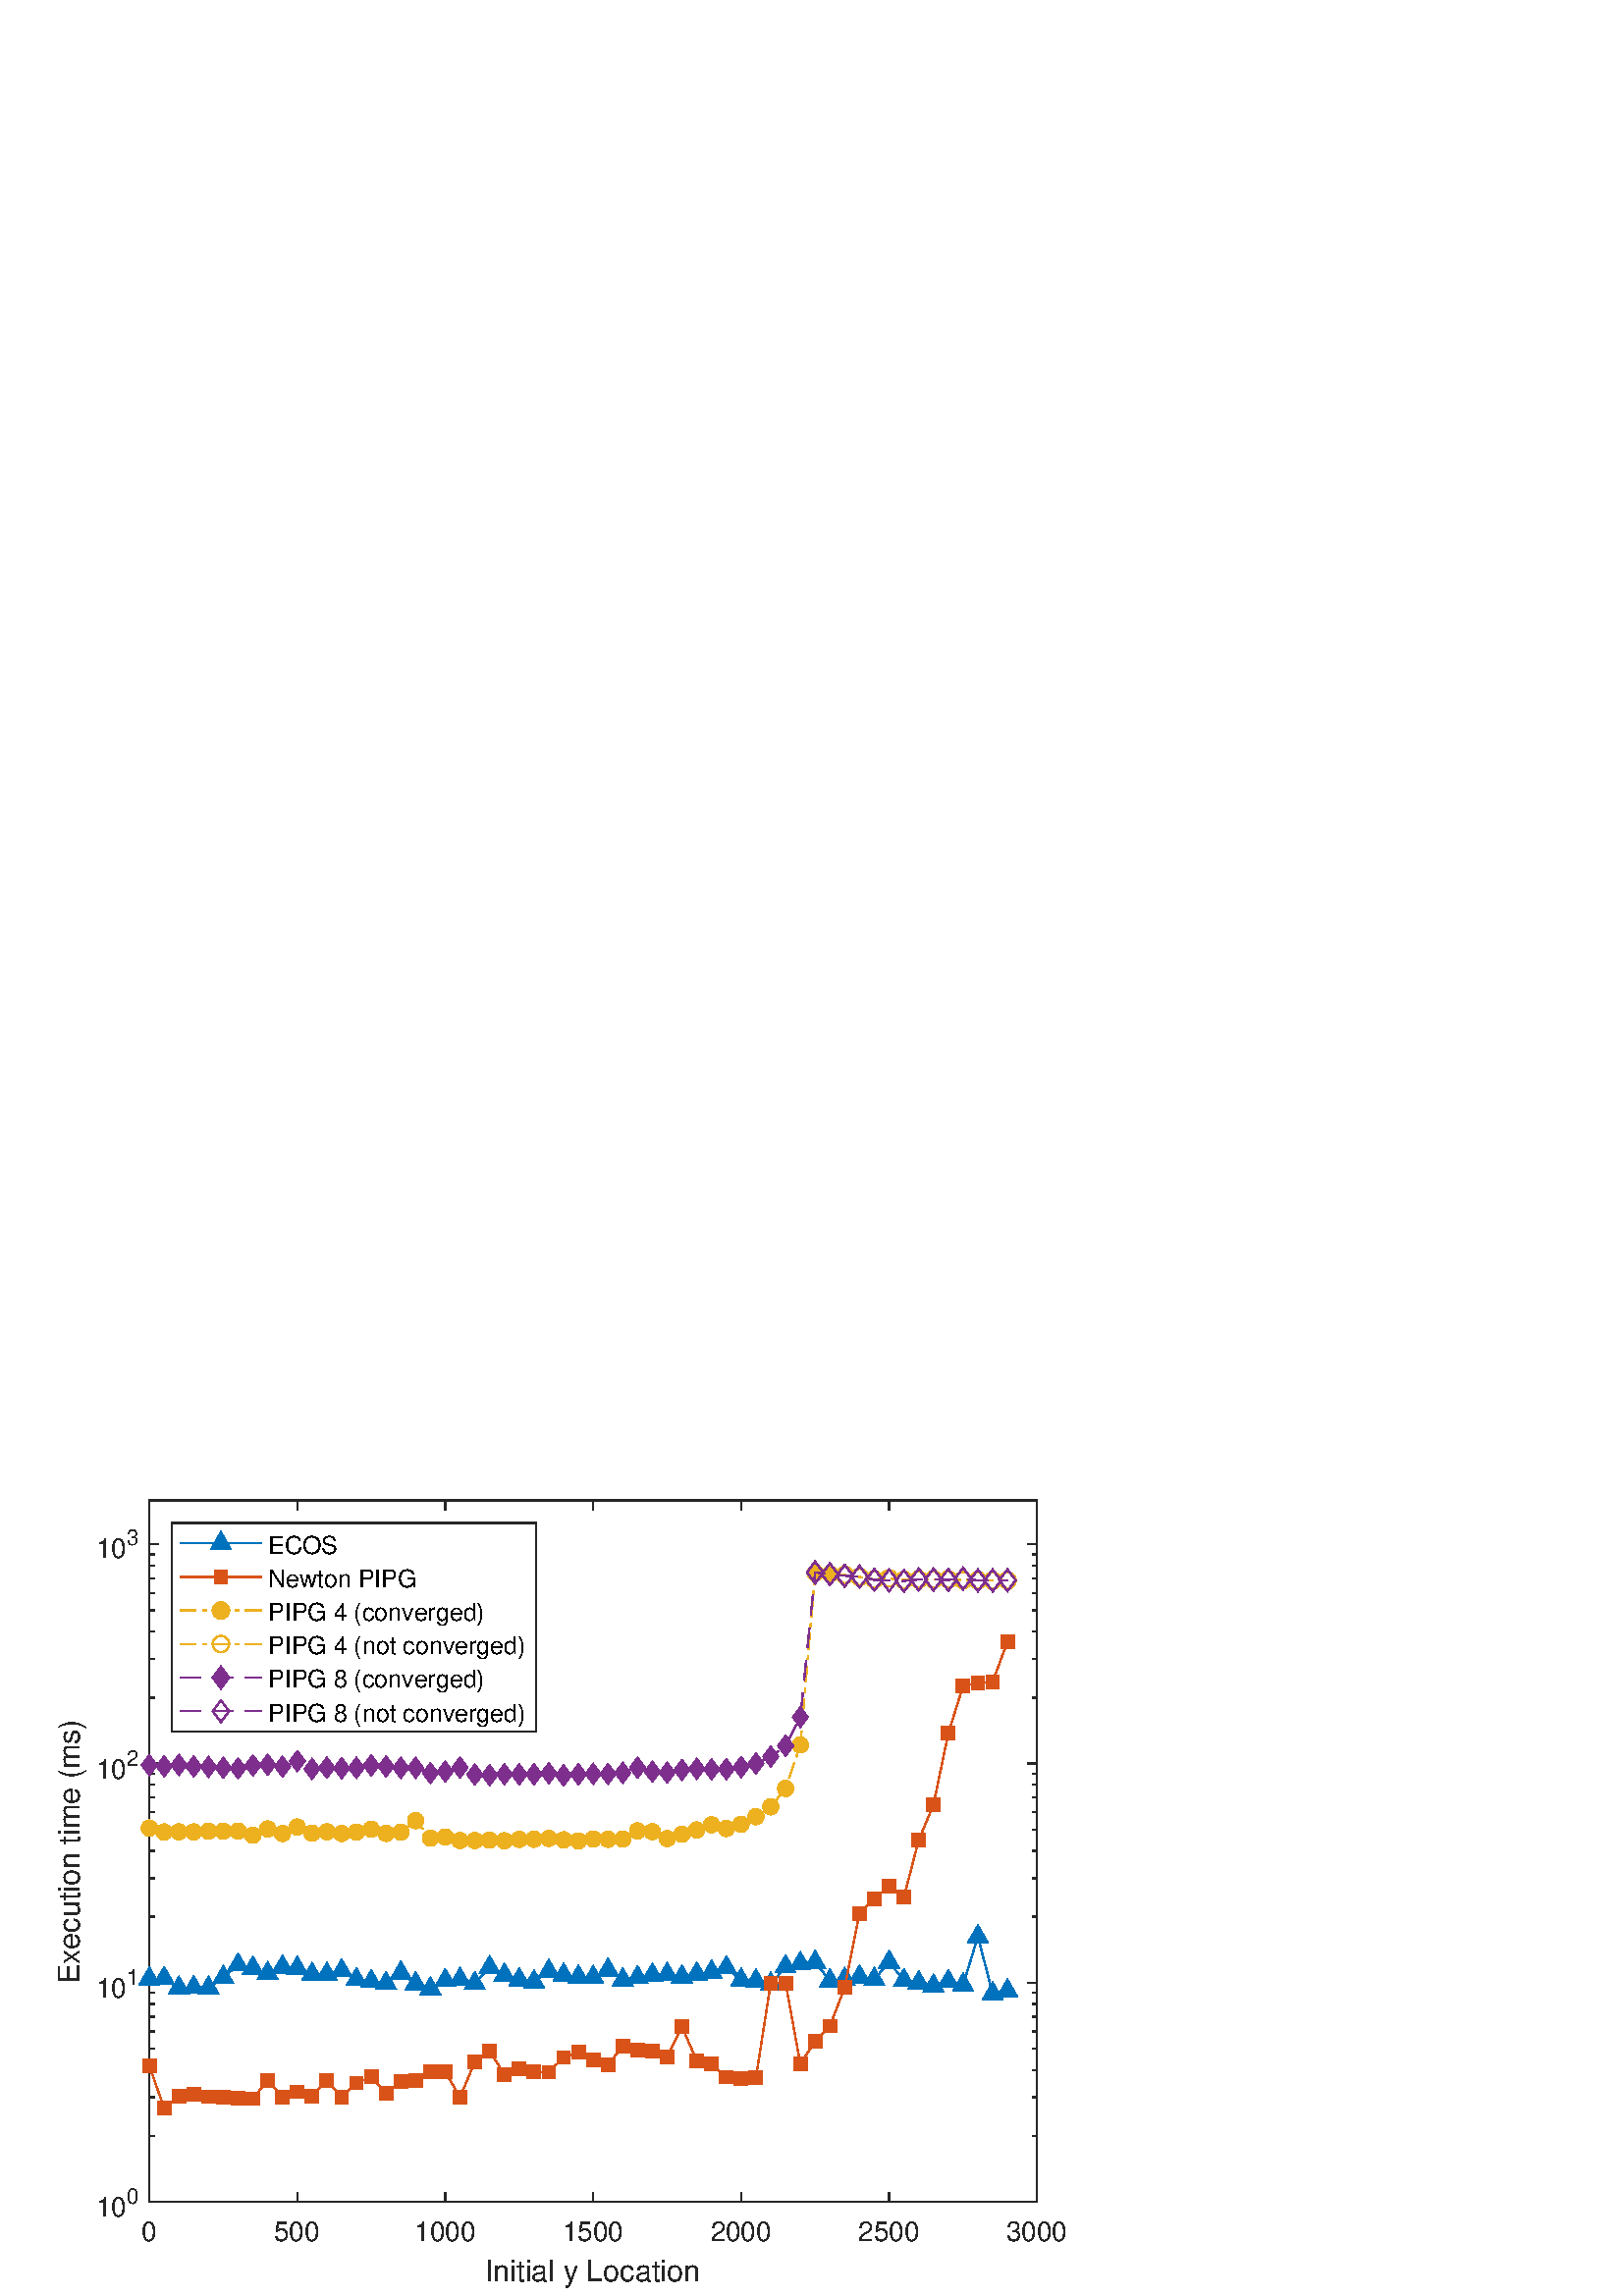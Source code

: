 %!PS-Adobe-3.0 EPSF-3.0
%%Pages: (atend)
%%BoundingBox:    20     3   390   293
%%LanguageLevel: 2
%%EndComments
%%BeginProlog
%%BeginResource: procset (Apache XML Graphics Std ProcSet) 1.2 0
%%Version: 1.2 0
%%Copyright: (Copyright 2001-2003,2010 The Apache Software Foundation. License terms: http://www.apache.org/licenses/LICENSE-2.0)
/bd{bind def}bind def
/ld{load def}bd
/GR/grestore ld
/GS/gsave ld
/RM/rmoveto ld
/C/curveto ld
/t/show ld
/L/lineto ld
/ML/setmiterlimit ld
/CT/concat ld
/f/fill ld
/N/newpath ld
/S/stroke ld
/CC/setcmykcolor ld
/A/ashow ld
/cp/closepath ld
/RC/setrgbcolor ld
/LJ/setlinejoin ld
/GC/setgray ld
/LW/setlinewidth ld
/M/moveto ld
/re {4 2 roll M
1 index 0 rlineto
0 exch rlineto
neg 0 rlineto
cp } bd
/_ctm matrix def
/_tm matrix def
/BT { _ctm currentmatrix pop matrix _tm copy pop 0 0 moveto } bd
/ET { _ctm setmatrix } bd
/iTm { _ctm setmatrix _tm concat } bd
/Tm { _tm astore pop iTm 0 0 moveto } bd
/ux 0.0 def
/uy 0.0 def
/F {
  /Tp exch def
  /Tf exch def
  Tf findfont Tp scalefont setfont
  /cf Tf def  /cs Tp def
} bd
/ULS {currentpoint /uy exch def /ux exch def} bd
/ULE {
  /Tcx currentpoint pop def
  gsave
  newpath
  cf findfont cs scalefont dup
  /FontMatrix get 0 get /Ts exch def /FontInfo get dup
  /UnderlinePosition get Ts mul /To exch def
  /UnderlineThickness get Ts mul /Tt exch def
  ux uy To add moveto  Tcx uy To add lineto
  Tt setlinewidth stroke
  grestore
} bd
/OLE {
  /Tcx currentpoint pop def
  gsave
  newpath
  cf findfont cs scalefont dup
  /FontMatrix get 0 get /Ts exch def /FontInfo get dup
  /UnderlinePosition get Ts mul /To exch def
  /UnderlineThickness get Ts mul /Tt exch def
  ux uy To add cs add moveto Tcx uy To add cs add lineto
  Tt setlinewidth stroke
  grestore
} bd
/SOE {
  /Tcx currentpoint pop def
  gsave
  newpath
  cf findfont cs scalefont dup
  /FontMatrix get 0 get /Ts exch def /FontInfo get dup
  /UnderlinePosition get Ts mul /To exch def
  /UnderlineThickness get Ts mul /Tt exch def
  ux uy To add cs 10 mul 26 idiv add moveto Tcx uy To add cs 10 mul 26 idiv add lineto
  Tt setlinewidth stroke
  grestore
} bd
/QT {
/Y22 exch store
/X22 exch store
/Y21 exch store
/X21 exch store
currentpoint
/Y21 load 2 mul add 3 div exch
/X21 load 2 mul add 3 div exch
/X21 load 2 mul /X22 load add 3 div
/Y21 load 2 mul /Y22 load add 3 div
/X22 load /Y22 load curveto
} bd
/SSPD {
dup length /d exch dict def
{
/v exch def
/k exch def
currentpagedevice k known {
/cpdv currentpagedevice k get def
v cpdv ne {
/upd false def
/nullv v type /nulltype eq def
/nullcpdv cpdv type /nulltype eq def
nullv nullcpdv or
{
/upd true def
} {
/sametype v type cpdv type eq def
sametype {
v type /arraytype eq {
/vlen v length def
/cpdvlen cpdv length def
vlen cpdvlen eq {
0 1 vlen 1 sub {
/i exch def
/obj v i get def
/cpdobj cpdv i get def
obj cpdobj ne {
/upd true def
exit
} if
} for
} {
/upd true def
} ifelse
} {
v type /dicttype eq {
v {
/dv exch def
/dk exch def
/cpddv cpdv dk get def
dv cpddv ne {
/upd true def
exit
} if
} forall
} {
/upd true def
} ifelse
} ifelse
} if
} ifelse
upd true eq {
d k v put
} if
} if
} if
} forall
d length 0 gt {
d setpagedevice
} if
} bd
/RE { % /NewFontName [NewEncodingArray] /FontName RE -
  findfont dup length dict begin
  {
    1 index /FID ne
    {def} {pop pop} ifelse
  } forall
  /Encoding exch def
  /FontName 1 index def
  currentdict definefont pop
  end
} bind def
%%EndResource
%%BeginResource: procset (Apache XML Graphics EPS ProcSet) 1.0 0
%%Version: 1.0 0
%%Copyright: (Copyright 2002-2003 The Apache Software Foundation. License terms: http://www.apache.org/licenses/LICENSE-2.0)
/BeginEPSF { %def
/b4_Inc_state save def         % Save state for cleanup
/dict_count countdictstack def % Count objects on dict stack
/op_count count 1 sub def      % Count objects on operand stack
userdict begin                 % Push userdict on dict stack
/showpage { } def              % Redefine showpage, { } = null proc
0 setgray 0 setlinecap         % Prepare graphics state
1 setlinewidth 0 setlinejoin
10 setmiterlimit [ ] 0 setdash newpath
/languagelevel where           % If level not equal to 1 then
{pop languagelevel             % set strokeadjust and
1 ne                           % overprint to their defaults.
{false setstrokeadjust false setoverprint
} if
} if
} bd
/EndEPSF { %def
count op_count sub {pop} repeat            % Clean up stacks
countdictstack dict_count sub {end} repeat
b4_Inc_state restore
} bd
%%EndResource
%FOPBeginFontDict
%%IncludeResource: font Courier-Oblique
%%IncludeResource: font Courier-BoldOblique
%%IncludeResource: font Courier-Bold
%%IncludeResource: font ZapfDingbats
%%IncludeResource: font Symbol
%%IncludeResource: font Helvetica
%%IncludeResource: font Helvetica-Oblique
%%IncludeResource: font Helvetica-Bold
%%IncludeResource: font Helvetica-BoldOblique
%%IncludeResource: font Times-Roman
%%IncludeResource: font Times-Italic
%%IncludeResource: font Times-Bold
%%IncludeResource: font Times-BoldItalic
%%IncludeResource: font Courier
%FOPEndFontDict
%%BeginResource: encoding WinAnsiEncoding
/WinAnsiEncoding [
/.notdef /.notdef /.notdef /.notdef /.notdef
/.notdef /.notdef /.notdef /.notdef /.notdef
/.notdef /.notdef /.notdef /.notdef /.notdef
/.notdef /.notdef /.notdef /.notdef /.notdef
/.notdef /.notdef /.notdef /.notdef /.notdef
/.notdef /.notdef /.notdef /.notdef /.notdef
/.notdef /.notdef /space /exclam /quotedbl
/numbersign /dollar /percent /ampersand /quotesingle
/parenleft /parenright /asterisk /plus /comma
/hyphen /period /slash /zero /one
/two /three /four /five /six
/seven /eight /nine /colon /semicolon
/less /equal /greater /question /at
/A /B /C /D /E
/F /G /H /I /J
/K /L /M /N /O
/P /Q /R /S /T
/U /V /W /X /Y
/Z /bracketleft /backslash /bracketright /asciicircum
/underscore /quoteleft /a /b /c
/d /e /f /g /h
/i /j /k /l /m
/n /o /p /q /r
/s /t /u /v /w
/x /y /z /braceleft /bar
/braceright /asciitilde /bullet /Euro /bullet
/quotesinglbase /florin /quotedblbase /ellipsis /dagger
/daggerdbl /circumflex /perthousand /Scaron /guilsinglleft
/OE /bullet /Zcaron /bullet /bullet
/quoteleft /quoteright /quotedblleft /quotedblright /bullet
/endash /emdash /asciitilde /trademark /scaron
/guilsinglright /oe /bullet /zcaron /Ydieresis
/space /exclamdown /cent /sterling /currency
/yen /brokenbar /section /dieresis /copyright
/ordfeminine /guillemotleft /logicalnot /sfthyphen /registered
/macron /degree /plusminus /twosuperior /threesuperior
/acute /mu /paragraph /middot /cedilla
/onesuperior /ordmasculine /guillemotright /onequarter /onehalf
/threequarters /questiondown /Agrave /Aacute /Acircumflex
/Atilde /Adieresis /Aring /AE /Ccedilla
/Egrave /Eacute /Ecircumflex /Edieresis /Igrave
/Iacute /Icircumflex /Idieresis /Eth /Ntilde
/Ograve /Oacute /Ocircumflex /Otilde /Odieresis
/multiply /Oslash /Ugrave /Uacute /Ucircumflex
/Udieresis /Yacute /Thorn /germandbls /agrave
/aacute /acircumflex /atilde /adieresis /aring
/ae /ccedilla /egrave /eacute /ecircumflex
/edieresis /igrave /iacute /icircumflex /idieresis
/eth /ntilde /ograve /oacute /ocircumflex
/otilde /odieresis /divide /oslash /ugrave
/uacute /ucircumflex /udieresis /yacute /thorn
/ydieresis
] def
%%EndResource
%FOPBeginFontReencode
/Courier-Oblique findfont
dup length dict begin
  {1 index /FID ne {def} {pop pop} ifelse} forall
  /Encoding WinAnsiEncoding def
  currentdict
end
/Courier-Oblique exch definefont pop
/Courier-BoldOblique findfont
dup length dict begin
  {1 index /FID ne {def} {pop pop} ifelse} forall
  /Encoding WinAnsiEncoding def
  currentdict
end
/Courier-BoldOblique exch definefont pop
/Courier-Bold findfont
dup length dict begin
  {1 index /FID ne {def} {pop pop} ifelse} forall
  /Encoding WinAnsiEncoding def
  currentdict
end
/Courier-Bold exch definefont pop
/Helvetica findfont
dup length dict begin
  {1 index /FID ne {def} {pop pop} ifelse} forall
  /Encoding WinAnsiEncoding def
  currentdict
end
/Helvetica exch definefont pop
/Helvetica-Oblique findfont
dup length dict begin
  {1 index /FID ne {def} {pop pop} ifelse} forall
  /Encoding WinAnsiEncoding def
  currentdict
end
/Helvetica-Oblique exch definefont pop
/Helvetica-Bold findfont
dup length dict begin
  {1 index /FID ne {def} {pop pop} ifelse} forall
  /Encoding WinAnsiEncoding def
  currentdict
end
/Helvetica-Bold exch definefont pop
/Helvetica-BoldOblique findfont
dup length dict begin
  {1 index /FID ne {def} {pop pop} ifelse} forall
  /Encoding WinAnsiEncoding def
  currentdict
end
/Helvetica-BoldOblique exch definefont pop
/Times-Roman findfont
dup length dict begin
  {1 index /FID ne {def} {pop pop} ifelse} forall
  /Encoding WinAnsiEncoding def
  currentdict
end
/Times-Roman exch definefont pop
/Times-Italic findfont
dup length dict begin
  {1 index /FID ne {def} {pop pop} ifelse} forall
  /Encoding WinAnsiEncoding def
  currentdict
end
/Times-Italic exch definefont pop
/Times-Bold findfont
dup length dict begin
  {1 index /FID ne {def} {pop pop} ifelse} forall
  /Encoding WinAnsiEncoding def
  currentdict
end
/Times-Bold exch definefont pop
/Times-BoldItalic findfont
dup length dict begin
  {1 index /FID ne {def} {pop pop} ifelse} forall
  /Encoding WinAnsiEncoding def
  currentdict
end
/Times-BoldItalic exch definefont pop
/Courier findfont
dup length dict begin
  {1 index /FID ne {def} {pop pop} ifelse} forall
  /Encoding WinAnsiEncoding def
  currentdict
end
/Courier exch definefont pop
%FOPEndFontReencode
%%EndProlog
%%Page: 1 1
%%PageBoundingBox: 0 0 420 315
%%BeginPageSetup
N
   20     3 M
  410     3 L
  410   296 L
   20   296 L
cp
clip
[1 0 0 -1 0 315] CT
%%EndPageSetup
GS
[0.75 0 0 0.75 0 0] CT
1 GC
N
0 0 560 420 re
f
GR
GS
[0.75 0 0 0.75 0 0] CT
1 GC
N
0 0 560 420 re
f
GR
GS
[0.75 0 0 0.75 0 0] CT
1 GC
N
73 374 M
507 374 L
507 31 L
73 31 L
cp
f
GR
GS
[0.75 0 0 0.75 0 0] CT
0.149 GC
2 setlinecap
1 LJ
0.667 LW
N
73 374 M
507 374 L
S
GR
GS
[0.75 0 0 0.75 0 0] CT
0.149 GC
2 setlinecap
1 LJ
0.667 LW
N
73 31 M
507 31 L
S
GR
GS
[0.75 0 0 0.75 0 0] CT
0.149 GC
2 setlinecap
1 LJ
0.667 LW
N
73 374 M
73 369.66 L
S
GR
GS
[0.75 0 0 0.75 0 0] CT
0.149 GC
2 setlinecap
1 LJ
0.667 LW
N
145.333 374 M
145.333 369.66 L
S
GR
GS
[0.75 0 0 0.75 0 0] CT
0.149 GC
2 setlinecap
1 LJ
0.667 LW
N
217.667 374 M
217.667 369.66 L
S
GR
GS
[0.75 0 0 0.75 0 0] CT
0.149 GC
2 setlinecap
1 LJ
0.667 LW
N
290 374 M
290 369.66 L
S
GR
GS
[0.75 0 0 0.75 0 0] CT
0.149 GC
2 setlinecap
1 LJ
0.667 LW
N
362.333 374 M
362.333 369.66 L
S
GR
GS
[0.75 0 0 0.75 0 0] CT
0.149 GC
2 setlinecap
1 LJ
0.667 LW
N
434.667 374 M
434.667 369.66 L
S
GR
GS
[0.75 0 0 0.75 0 0] CT
0.149 GC
2 setlinecap
1 LJ
0.667 LW
N
507 374 M
507 369.66 L
S
GR
GS
[0.75 0 0 0.75 0 0] CT
0.149 GC
2 setlinecap
1 LJ
0.667 LW
N
73 31 M
73 35.34 L
S
GR
GS
[0.75 0 0 0.75 0 0] CT
0.149 GC
2 setlinecap
1 LJ
0.667 LW
N
145.333 31 M
145.333 35.34 L
S
GR
GS
[0.75 0 0 0.75 0 0] CT
0.149 GC
2 setlinecap
1 LJ
0.667 LW
N
217.667 31 M
217.667 35.34 L
S
GR
GS
[0.75 0 0 0.75 0 0] CT
0.149 GC
2 setlinecap
1 LJ
0.667 LW
N
290 31 M
290 35.34 L
S
GR
GS
[0.75 0 0 0.75 0 0] CT
0.149 GC
2 setlinecap
1 LJ
0.667 LW
N
362.333 31 M
362.333 35.34 L
S
GR
GS
[0.75 0 0 0.75 0 0] CT
0.149 GC
2 setlinecap
1 LJ
0.667 LW
N
434.667 31 M
434.667 35.34 L
S
GR
GS
[0.75 0 0 0.75 0 0] CT
0.149 GC
2 setlinecap
1 LJ
0.667 LW
N
507 31 M
507 35.34 L
S
GR
GS
[0.75 0 0 0.75 54.75 284.5] CT
0.149 GC
/Helvetica 13.333 F
GS
[1 0 0 1 0 0] CT
-4 14 moveto 
1 -1 scale
(0) t 
GR
GR
GS
[0.75 0 0 0.75 109 284.5] CT
0.149 GC
/Helvetica 13.333 F
GS
[1 0 0 1 0 0] CT
-11.5 14 moveto 
1 -1 scale
(500) t 
GR
GR
GS
[0.75 0 0 0.75 163.25 284.5] CT
0.149 GC
/Helvetica 13.333 F
GS
[1 0 0 1 0 0] CT
-15 14 moveto 
1 -1 scale
(1000) t 
GR
GR
GS
[0.75 0 0 0.75 217.5 284.5] CT
0.149 GC
/Helvetica 13.333 F
GS
[1 0 0 1 0 0] CT
-15 14 moveto 
1 -1 scale
(1500) t 
GR
GR
GS
[0.75 0 0 0.75 271.75 284.5] CT
0.149 GC
/Helvetica 13.333 F
GS
[1 0 0 1 0 0] CT
-15 14 moveto 
1 -1 scale
(2000) t 
GR
GR
GS
[0.75 0 0 0.75 326.0 284.5] CT
0.149 GC
/Helvetica 13.333 F
GS
[1 0 0 1 0 0] CT
-15 14 moveto 
1 -1 scale
(2500) t 
GR
GR
GS
[0.75 0 0 0.75 380.25 284.5] CT
0.149 GC
/Helvetica 13.333 F
GS
[1 0 0 1 0 0] CT
-15 14 moveto 
1 -1 scale
(3000) t 
GR
GR
GS
[0.75 0 0 0.75 217.5 298.25] CT
0.149 GC
/Helvetica 14.667 F
GS
[1 0 0 1 0 0] CT
-53 15 moveto 
1 -1 scale
(Initial y Location) t 
GR
GR
GS
[0.75 0 0 0.75 0 0] CT
0.149 GC
2 setlinecap
1 LJ
0.667 LW
N
73 374 M
73 31 L
S
GR
GS
[0.75 0 0 0.75 0 0] CT
0.149 GC
2 setlinecap
1 LJ
0.667 LW
N
507 374 M
507 31 L
S
GR
GS
[0.75 0 0 0.75 0 0] CT
0.149 GC
2 setlinecap
1 LJ
0.667 LW
N
73 374 M
77.34 374 L
S
GR
GS
[0.75 0 0 0.75 0 0] CT
0.149 GC
2 setlinecap
1 LJ
0.667 LW
N
73 266.813 M
77.34 266.813 L
S
GR
GS
[0.75 0 0 0.75 0 0] CT
0.149 GC
2 setlinecap
1 LJ
0.667 LW
N
73 159.625 M
77.34 159.625 L
S
GR
GS
[0.75 0 0 0.75 0 0] CT
0.149 GC
2 setlinecap
1 LJ
0.667 LW
N
73 52.438 M
77.34 52.438 L
S
GR
GS
[0.75 0 0 0.75 0 0] CT
0.149 GC
2 setlinecap
1 LJ
0.667 LW
N
507 374 M
502.66 374 L
S
GR
GS
[0.75 0 0 0.75 0 0] CT
0.149 GC
2 setlinecap
1 LJ
0.667 LW
N
507 266.813 M
502.66 266.813 L
S
GR
GS
[0.75 0 0 0.75 0 0] CT
0.149 GC
2 setlinecap
1 LJ
0.667 LW
N
507 159.625 M
502.66 159.625 L
S
GR
GS
[0.75 0 0 0.75 0 0] CT
0.149 GC
2 setlinecap
1 LJ
0.667 LW
N
507 52.438 M
502.66 52.438 L
S
GR
GS
[0.75 0 0 0.75 0 0] CT
0.149 GC
2 setlinecap
1 LJ
0.667 LW
N
73 374 M
75.17 374 L
S
GR
GS
[0.75 0 0 0.75 0 0] CT
0.149 GC
2 setlinecap
1 LJ
0.667 LW
N
73 341.733 M
75.17 341.733 L
S
GR
GS
[0.75 0 0 0.75 0 0] CT
0.149 GC
2 setlinecap
1 LJ
0.667 LW
N
73 322.859 M
75.17 322.859 L
S
GR
GS
[0.75 0 0 0.75 0 0] CT
0.149 GC
2 setlinecap
1 LJ
0.667 LW
N
73 309.467 M
75.17 309.467 L
S
GR
GS
[0.75 0 0 0.75 0 0] CT
0.149 GC
2 setlinecap
1 LJ
0.667 LW
N
73 299.079 M
75.17 299.079 L
S
GR
GS
[0.75 0 0 0.75 0 0] CT
0.149 GC
2 setlinecap
1 LJ
0.667 LW
N
73 290.592 M
75.17 290.592 L
S
GR
GS
[0.75 0 0 0.75 0 0] CT
0.149 GC
2 setlinecap
1 LJ
0.667 LW
N
73 283.416 M
75.17 283.416 L
S
GR
GS
[0.75 0 0 0.75 0 0] CT
0.149 GC
2 setlinecap
1 LJ
0.667 LW
N
73 277.2 M
75.17 277.2 L
S
GR
GS
[0.75 0 0 0.75 0 0] CT
0.149 GC
2 setlinecap
1 LJ
0.667 LW
N
73 271.717 M
75.17 271.717 L
S
GR
GS
[0.75 0 0 0.75 0 0] CT
0.149 GC
2 setlinecap
1 LJ
0.667 LW
N
73 266.813 M
75.17 266.813 L
S
GR
GS
[0.75 0 0 0.75 0 0] CT
0.149 GC
2 setlinecap
1 LJ
0.667 LW
N
73 234.546 M
75.17 234.546 L
S
GR
GS
[0.75 0 0 0.75 0 0] CT
0.149 GC
2 setlinecap
1 LJ
0.667 LW
N
73 215.671 M
75.17 215.671 L
S
GR
GS
[0.75 0 0 0.75 0 0] CT
0.149 GC
2 setlinecap
1 LJ
0.667 LW
N
73 202.279 M
75.17 202.279 L
S
GR
GS
[0.75 0 0 0.75 0 0] CT
0.149 GC
2 setlinecap
1 LJ
0.667 LW
N
73 191.892 M
75.17 191.892 L
S
GR
GS
[0.75 0 0 0.75 0 0] CT
0.149 GC
2 setlinecap
1 LJ
0.667 LW
N
73 183.404 M
75.17 183.404 L
S
GR
GS
[0.75 0 0 0.75 0 0] CT
0.149 GC
2 setlinecap
1 LJ
0.667 LW
N
73 176.229 M
75.17 176.229 L
S
GR
GS
[0.75 0 0 0.75 0 0] CT
0.149 GC
2 setlinecap
1 LJ
0.667 LW
N
73 170.013 M
75.17 170.013 L
S
GR
GS
[0.75 0 0 0.75 0 0] CT
0.149 GC
2 setlinecap
1 LJ
0.667 LW
N
73 164.53 M
75.17 164.53 L
S
GR
GS
[0.75 0 0 0.75 0 0] CT
0.149 GC
2 setlinecap
1 LJ
0.667 LW
N
73 159.625 M
75.17 159.625 L
S
GR
GS
[0.75 0 0 0.75 0 0] CT
0.149 GC
2 setlinecap
1 LJ
0.667 LW
N
73 127.358 M
75.17 127.358 L
S
GR
GS
[0.75 0 0 0.75 0 0] CT
0.149 GC
2 setlinecap
1 LJ
0.667 LW
N
73 108.484 M
75.17 108.484 L
S
GR
GS
[0.75 0 0 0.75 0 0] CT
0.149 GC
2 setlinecap
1 LJ
0.667 LW
N
73 95.092 M
75.17 95.092 L
S
GR
GS
[0.75 0 0 0.75 0 0] CT
0.149 GC
2 setlinecap
1 LJ
0.667 LW
N
73 84.704 M
75.17 84.704 L
S
GR
GS
[0.75 0 0 0.75 0 0] CT
0.149 GC
2 setlinecap
1 LJ
0.667 LW
N
73 76.217 M
75.17 76.217 L
S
GR
GS
[0.75 0 0 0.75 0 0] CT
0.149 GC
2 setlinecap
1 LJ
0.667 LW
N
73 69.041 M
75.17 69.041 L
S
GR
GS
[0.75 0 0 0.75 0 0] CT
0.149 GC
2 setlinecap
1 LJ
0.667 LW
N
73 62.825 M
75.17 62.825 L
S
GR
GS
[0.75 0 0 0.75 0 0] CT
0.149 GC
2 setlinecap
1 LJ
0.667 LW
N
73 57.342 M
75.17 57.342 L
S
GR
GS
[0.75 0 0 0.75 0 0] CT
0.149 GC
2 setlinecap
1 LJ
0.667 LW
N
73 52.438 M
75.17 52.438 L
S
GR
GS
[0.75 0 0 0.75 0 0] CT
0.149 GC
2 setlinecap
1 LJ
0.667 LW
N
507 374 M
504.83 374 L
S
GR
GS
[0.75 0 0 0.75 0 0] CT
0.149 GC
2 setlinecap
1 LJ
0.667 LW
N
507 341.733 M
504.83 341.733 L
S
GR
GS
[0.75 0 0 0.75 0 0] CT
0.149 GC
2 setlinecap
1 LJ
0.667 LW
N
507 322.859 M
504.83 322.859 L
S
GR
GS
[0.75 0 0 0.75 0 0] CT
0.149 GC
2 setlinecap
1 LJ
0.667 LW
N
507 309.467 M
504.83 309.467 L
S
GR
GS
[0.75 0 0 0.75 0 0] CT
0.149 GC
2 setlinecap
1 LJ
0.667 LW
N
507 299.079 M
504.83 299.079 L
S
GR
GS
[0.75 0 0 0.75 0 0] CT
0.149 GC
2 setlinecap
1 LJ
0.667 LW
N
507 290.592 M
504.83 290.592 L
S
GR
GS
[0.75 0 0 0.75 0 0] CT
0.149 GC
2 setlinecap
1 LJ
0.667 LW
N
507 283.416 M
504.83 283.416 L
S
GR
GS
[0.75 0 0 0.75 0 0] CT
0.149 GC
2 setlinecap
1 LJ
0.667 LW
N
507 277.2 M
504.83 277.2 L
S
GR
GS
[0.75 0 0 0.75 0 0] CT
0.149 GC
2 setlinecap
1 LJ
0.667 LW
N
507 271.717 M
504.83 271.717 L
S
GR
GS
[0.75 0 0 0.75 0 0] CT
0.149 GC
2 setlinecap
1 LJ
0.667 LW
N
507 266.813 M
504.83 266.813 L
S
GR
GS
[0.75 0 0 0.75 0 0] CT
0.149 GC
2 setlinecap
1 LJ
0.667 LW
N
507 234.546 M
504.83 234.546 L
S
GR
GS
[0.75 0 0 0.75 0 0] CT
0.149 GC
2 setlinecap
1 LJ
0.667 LW
N
507 215.671 M
504.83 215.671 L
S
GR
GS
[0.75 0 0 0.75 0 0] CT
0.149 GC
2 setlinecap
1 LJ
0.667 LW
N
507 202.279 M
504.83 202.279 L
S
GR
GS
[0.75 0 0 0.75 0 0] CT
0.149 GC
2 setlinecap
1 LJ
0.667 LW
N
507 191.892 M
504.83 191.892 L
S
GR
GS
[0.75 0 0 0.75 0 0] CT
0.149 GC
2 setlinecap
1 LJ
0.667 LW
N
507 183.404 M
504.83 183.404 L
S
GR
GS
[0.75 0 0 0.75 0 0] CT
0.149 GC
2 setlinecap
1 LJ
0.667 LW
N
507 176.229 M
504.83 176.229 L
S
GR
GS
[0.75 0 0 0.75 0 0] CT
0.149 GC
2 setlinecap
1 LJ
0.667 LW
N
507 170.013 M
504.83 170.013 L
S
GR
GS
[0.75 0 0 0.75 0 0] CT
0.149 GC
2 setlinecap
1 LJ
0.667 LW
N
507 164.53 M
504.83 164.53 L
S
GR
GS
[0.75 0 0 0.75 0 0] CT
0.149 GC
2 setlinecap
1 LJ
0.667 LW
N
507 159.625 M
504.83 159.625 L
S
GR
GS
[0.75 0 0 0.75 0 0] CT
0.149 GC
2 setlinecap
1 LJ
0.667 LW
N
507 127.358 M
504.83 127.358 L
S
GR
GS
[0.75 0 0 0.75 0 0] CT
0.149 GC
2 setlinecap
1 LJ
0.667 LW
N
507 108.484 M
504.83 108.484 L
S
GR
GS
[0.75 0 0 0.75 0 0] CT
0.149 GC
2 setlinecap
1 LJ
0.667 LW
N
507 95.092 M
504.83 95.092 L
S
GR
GS
[0.75 0 0 0.75 0 0] CT
0.149 GC
2 setlinecap
1 LJ
0.667 LW
N
507 84.704 M
504.83 84.704 L
S
GR
GS
[0.75 0 0 0.75 0 0] CT
0.149 GC
2 setlinecap
1 LJ
0.667 LW
N
507 76.217 M
504.83 76.217 L
S
GR
GS
[0.75 0 0 0.75 0 0] CT
0.149 GC
2 setlinecap
1 LJ
0.667 LW
N
507 69.041 M
504.83 69.041 L
S
GR
GS
[0.75 0 0 0.75 0 0] CT
0.149 GC
2 setlinecap
1 LJ
0.667 LW
N
507 62.825 M
504.83 62.825 L
S
GR
GS
[0.75 0 0 0.75 0 0] CT
0.149 GC
2 setlinecap
1 LJ
0.667 LW
N
507 57.342 M
504.83 57.342 L
S
GR
GS
[0.75 0 0 0.75 0 0] CT
0.149 GC
2 setlinecap
1 LJ
0.667 LW
N
507 52.438 M
504.83 52.438 L
S
GR
GS
[0.75 0 0 0.75 35.25 285.75] CT
0.149 GC
/Helvetica 13.333 F
GS
[1 0 0 1 0 0] CT
0 0 moveto 
1 -1 scale
(10) t 
GR
GR
GS
[0.75 0 0 0.75 46.5 281.25] CT
0.149 GC
/Helvetica 10.667 F
GS
[1 0 0 1 0 0] CT
0 0 moveto 
1 -1 scale
(0) t 
GR
GR
GS
[0.75 0 0 0.75 35.25 205.5] CT
0.149 GC
/Helvetica 13.333 F
GS
[1 0 0 1 0 0] CT
0 0 moveto 
1 -1 scale
(10) t 
GR
GR
GS
[0.75 0 0 0.75 46.5 201] CT
0.149 GC
/Helvetica 10.667 F
GS
[1 0 0 1 0 0] CT
0 0 moveto 
1 -1 scale
(1) t 
GR
GR
GS
[0.75 0 0 0.75 35.25 125.25] CT
0.149 GC
/Helvetica 13.333 F
GS
[1 0 0 1 0 0] CT
0 0 moveto 
1 -1 scale
(10) t 
GR
GR
GS
[0.75 0 0 0.75 46.5 120.75] CT
0.149 GC
/Helvetica 10.667 F
GS
[1 0 0 1 0 0] CT
0 0 moveto 
1 -1 scale
(2) t 
GR
GR
GS
[0.75 0 0 0.75 35.25 44.25] CT
0.149 GC
/Helvetica 13.333 F
GS
[1 0 0 1 0 0] CT
0 0 moveto 
1 -1 scale
(10) t 
GR
GR
GS
[0.75 0 0 0.75 46.5 39.75] CT
0.149 GC
/Helvetica 10.667 F
GS
[1 0 0 1 0 0] CT
0 0 moveto 
1 -1 scale
(3) t 
GR
GR
GS
[0 -0.75 0.75 0 32 151.875] CT
0.149 GC
/Helvetica 14.667 F
GS
[1 0 0 1 0 0] CT
-65 -4 moveto 
1 -1 scale
(Execution time \(ms\)) t 
GR
GR
GS
[0.75 0 0 0.75 0 0] CT
0 0.447 0.741 RC
1 LJ
0.667 LW
N
73 264.912 M
80.233 264.739 L
87.467 269.385 L
94.7 269.146 L
101.933 269.397 L
109.167 264.184 L
116.4 258.101 L
123.633 259.675 L
130.867 262.288 L
138.1 259.102 L
145.333 259.702 L
152.567 262.746 L
159.8 262.65 L
167.033 260.999 L
174.267 265.283 L
181.5 266.258 L
188.733 267.2 L
195.967 262.066 L
203.2 267.271 L
210.433 269.789 L
217.667 265.724 L
224.9 265.146 L
232.133 267.194 L
239.367 259.357 L
246.6 263.083 L
253.833 265.339 L
261.067 266.374 L
268.3 261.148 L
275.533 263.041 L
282.767 263.989 L
290 264.175 L
297.233 260.598 L
304.467 265.423 L
311.7 264.297 L
318.933 263.054 L
326.167 262.681 L
333.4 263.957 L
340.633 262.53 L
347.867 261.519 L
355.1 259.523 L
362.333 265.539 L
369.567 265.941 L
376.8 267.461 L
384.033 259.049 L
391.267 257.416 L
398.5 256.826 L
405.733 265.91 L
412.967 265.139 L
420.2 264.001 L
427.433 265.158 L
434.667 256.742 L
441.9 265.742 L
449.133 266.8 L
456.367 268.427 L
463.6 266.227 L
470.833 267.888 L
478.067 244.274 L
485.3 272.161 L
492.533 270.765 L
S
GR
GS
[0.75 0 0 0.75 54.75 198.684] CT
0 0.447 0.741 RC
N
0 -5.332 M
-4.618 2.666 L
4.618 2.666 L
cp
f
GR
GS
[0.75 0 0 0.75 54.75 198.684] CT
0 0.447 0.741 RC
10.0 ML
0.667 LW
N
0 -5.332 M
-4.618 2.666 L
4.618 2.666 L
cp
S
GR
GS
[0.75 0 0 0.75 60.175 198.555] CT
0 0.447 0.741 RC
N
/f1260436859{0 -5.332 M
-4.618 2.666 L
4.618 2.666 L
cp}def
f1260436859
f
GR
GS
[0.75 0 0 0.75 60.175 198.555] CT
0 0.447 0.741 RC
10.0 ML
0.667 LW
N
0 -5.332 M
-4.618 2.666 L
4.618 2.666 L
cp
S
GR
GS
[0.75 0 0 0.75 65.6 202.039] CT
0 0.447 0.741 RC
N
f1260436859
f
GR
GS
[0.75 0 0 0.75 65.6 202.039] CT
0 0.447 0.741 RC
10.0 ML
0.667 LW
N
0 -5.332 M
-4.618 2.666 L
4.618 2.666 L
cp
S
GR
GS
[0.75 0 0 0.75 71.025 201.859] CT
0 0.447 0.741 RC
N
f1260436859
f
GR
GS
[0.75 0 0 0.75 71.025 201.859] CT
0 0.447 0.741 RC
10.0 ML
0.667 LW
N
0 -5.332 M
-4.618 2.666 L
4.618 2.666 L
cp
S
GR
GS
[0.75 0 0 0.75 76.45 202.048] CT
0 0.447 0.741 RC
N
f1260436859
f
GR
GS
[0.75 0 0 0.75 76.45 202.048] CT
0 0.447 0.741 RC
10.0 ML
0.667 LW
N
0 -5.332 M
-4.618 2.666 L
4.618 2.666 L
cp
S
GR
GS
[0.75 0 0 0.75 81.875 198.138] CT
0 0.447 0.741 RC
N
f1260436859
f
GR
GS
[0.75 0 0 0.75 81.875 198.138] CT
0 0.447 0.741 RC
10.0 ML
0.667 LW
N
0 -5.332 M
-4.618 2.666 L
4.618 2.666 L
cp
S
GR
GS
[0.75 0 0 0.75 87.3 193.576] CT
0 0.447 0.741 RC
N
f1260436859
f
GR
GS
[0.75 0 0 0.75 87.3 193.576] CT
0 0.447 0.741 RC
10.0 ML
0.667 LW
N
0 -5.332 M
-4.618 2.666 L
4.618 2.666 L
cp
S
GR
GS
[0.75 0 0 0.75 92.725 194.756] CT
0 0.447 0.741 RC
N
f1260436859
f
GR
GS
[0.75 0 0 0.75 92.725 194.756] CT
0 0.447 0.741 RC
10.0 ML
0.667 LW
N
0 -5.332 M
-4.618 2.666 L
4.618 2.666 L
cp
S
GR
GS
[0.75 0 0 0.75 98.15 196.716] CT
0 0.447 0.741 RC
N
f1260436859
f
GR
GS
[0.75 0 0 0.75 98.15 196.716] CT
0 0.447 0.741 RC
10.0 ML
0.667 LW
N
0 -5.332 M
-4.618 2.666 L
4.618 2.666 L
cp
S
GR
GS
[0.75 0 0 0.75 103.575 194.327] CT
0 0.447 0.741 RC
N
f1260436859
f
GR
GS
[0.75 0 0 0.75 103.575 194.327] CT
0 0.447 0.741 RC
10.0 ML
0.667 LW
N
0 -5.332 M
-4.618 2.666 L
4.618 2.666 L
cp
S
GR
GS
[0.75 0 0 0.75 109 194.777] CT
0 0.447 0.741 RC
N
f1260436859
f
GR
GS
[0.75 0 0 0.75 109 194.777] CT
0 0.447 0.741 RC
10.0 ML
0.667 LW
N
0 -5.332 M
-4.618 2.666 L
4.618 2.666 L
cp
S
GR
GS
[0.75 0 0 0.75 114.425 197.059] CT
0 0.447 0.741 RC
N
f1260436859
f
GR
GS
[0.75 0 0 0.75 114.425 197.059] CT
0 0.447 0.741 RC
10.0 ML
0.667 LW
N
0 -5.332 M
-4.618 2.666 L
4.618 2.666 L
cp
S
GR
GS
[0.75 0 0 0.75 119.85 196.988] CT
0 0.447 0.741 RC
N
f1260436859
f
GR
GS
[0.75 0 0 0.75 119.85 196.988] CT
0 0.447 0.741 RC
10.0 ML
0.667 LW
N
0 -5.332 M
-4.618 2.666 L
4.618 2.666 L
cp
S
GR
GS
[0.75 0 0 0.75 125.275 195.749] CT
0 0.447 0.741 RC
N
f1260436859
f
GR
GS
[0.75 0 0 0.75 125.275 195.749] CT
0 0.447 0.741 RC
10.0 ML
0.667 LW
N
0 -5.332 M
-4.618 2.666 L
4.618 2.666 L
cp
S
GR
GS
[0.75 0 0 0.75 130.7 198.962] CT
0 0.447 0.741 RC
N
f1260436859
f
GR
GS
[0.75 0 0 0.75 130.7 198.962] CT
0 0.447 0.741 RC
10.0 ML
0.667 LW
N
0 -5.332 M
-4.618 2.666 L
4.618 2.666 L
cp
S
GR
GS
[0.75 0 0 0.75 136.125 199.694] CT
0 0.447 0.741 RC
N
f1260436859
f
GR
GS
[0.75 0 0 0.75 136.125 199.694] CT
0 0.447 0.741 RC
10.0 ML
0.667 LW
N
0 -5.332 M
-4.618 2.666 L
4.618 2.666 L
cp
S
GR
GS
[0.75 0 0 0.75 141.55 200.4] CT
0 0.447 0.741 RC
N
f1260436859
f
GR
GS
[0.75 0 0 0.75 141.55 200.4] CT
0 0.447 0.741 RC
10.0 ML
0.667 LW
N
0 -5.332 M
-4.618 2.666 L
4.618 2.666 L
cp
S
GR
GS
[0.75 0 0 0.75 146.975 196.549] CT
0 0.447 0.741 RC
N
f1260436859
f
GR
GS
[0.75 0 0 0.75 146.975 196.549] CT
0 0.447 0.741 RC
10.0 ML
0.667 LW
N
0 -5.332 M
-4.618 2.666 L
4.618 2.666 L
cp
S
GR
GS
[0.75 0 0 0.75 152.4 200.453] CT
0 0.447 0.741 RC
N
f1260436859
f
GR
GS
[0.75 0 0 0.75 152.4 200.453] CT
0 0.447 0.741 RC
10.0 ML
0.667 LW
N
0 -5.332 M
-4.618 2.666 L
4.618 2.666 L
cp
S
GR
GS
[0.75 0 0 0.75 157.825 202.341] CT
0 0.447 0.741 RC
N
f1260436859
f
GR
GS
[0.75 0 0 0.75 157.825 202.341] CT
0 0.447 0.741 RC
10.0 ML
0.667 LW
N
0 -5.332 M
-4.618 2.666 L
4.618 2.666 L
cp
S
GR
GS
[0.75 0 0 0.75 163.25 199.293] CT
0 0.447 0.741 RC
N
f1260436859
f
GR
GS
[0.75 0 0 0.75 163.25 199.293] CT
0 0.447 0.741 RC
10.0 ML
0.667 LW
N
0 -5.332 M
-4.618 2.666 L
4.618 2.666 L
cp
S
GR
GS
[0.75 0 0 0.75 168.675 198.859] CT
0 0.447 0.741 RC
N
f1260436859
f
GR
GS
[0.75 0 0 0.75 168.675 198.859] CT
0 0.447 0.741 RC
10.0 ML
0.667 LW
N
0 -5.332 M
-4.618 2.666 L
4.618 2.666 L
cp
S
GR
GS
[0.75 0 0 0.75 174.1 200.395] CT
0 0.447 0.741 RC
N
f1260436859
f
GR
GS
[0.75 0 0 0.75 174.1 200.395] CT
0 0.447 0.741 RC
10.0 ML
0.667 LW
N
0 -5.332 M
-4.618 2.666 L
4.618 2.666 L
cp
S
GR
GS
[0.75 0 0 0.75 179.525 194.518] CT
0 0.447 0.741 RC
N
f1260436859
f
GR
GS
[0.75 0 0 0.75 179.525 194.518] CT
0 0.447 0.741 RC
10.0 ML
0.667 LW
N
0 -5.332 M
-4.618 2.666 L
4.618 2.666 L
cp
S
GR
GS
[0.75 0 0 0.75 184.95 197.312] CT
0 0.447 0.741 RC
N
f1260436859
f
GR
GS
[0.75 0 0 0.75 184.95 197.312] CT
0 0.447 0.741 RC
10.0 ML
0.667 LW
N
0 -5.332 M
-4.618 2.666 L
4.618 2.666 L
cp
S
GR
GS
[0.75 0 0 0.75 190.375 199.004] CT
0 0.447 0.741 RC
N
f1260436859
f
GR
GS
[0.75 0 0 0.75 190.375 199.004] CT
0 0.447 0.741 RC
10.0 ML
0.667 LW
N
0 -5.332 M
-4.618 2.666 L
4.618 2.666 L
cp
S
GR
GS
[0.75 0 0 0.75 195.8 199.781] CT
0 0.447 0.741 RC
N
f1260436859
f
GR
GS
[0.75 0 0 0.75 195.8 199.781] CT
0 0.447 0.741 RC
10.0 ML
0.667 LW
N
0 -5.332 M
-4.618 2.666 L
4.618 2.666 L
cp
S
GR
GS
[0.75 0 0 0.75 201.225 195.861] CT
0 0.447 0.741 RC
N
f1260436859
f
GR
GS
[0.75 0 0 0.75 201.225 195.861] CT
0 0.447 0.741 RC
10.0 ML
0.667 LW
N
0 -5.332 M
-4.618 2.666 L
4.618 2.666 L
cp
S
GR
GS
[0.75 0 0 0.75 206.65 197.281] CT
0 0.447 0.741 RC
N
f1260436859
f
GR
GS
[0.75 0 0 0.75 206.65 197.281] CT
0 0.447 0.741 RC
10.0 ML
0.667 LW
N
0 -5.332 M
-4.618 2.666 L
4.618 2.666 L
cp
S
GR
GS
[0.75 0 0 0.75 212.075 197.991] CT
0 0.447 0.741 RC
N
f1260436859
f
GR
GS
[0.75 0 0 0.75 212.075 197.991] CT
0 0.447 0.741 RC
10.0 ML
0.667 LW
N
0 -5.332 M
-4.618 2.666 L
4.618 2.666 L
cp
S
GR
GS
[0.75 0 0 0.75 217.5 198.131] CT
0 0.447 0.741 RC
N
f1260436859
f
GR
GS
[0.75 0 0 0.75 217.5 198.131] CT
0 0.447 0.741 RC
10.0 ML
0.667 LW
N
0 -5.332 M
-4.618 2.666 L
4.618 2.666 L
cp
S
GR
GS
[0.75 0 0 0.75 222.925 195.448] CT
0 0.447 0.741 RC
N
f1260436859
f
GR
GS
[0.75 0 0 0.75 222.925 195.448] CT
0 0.447 0.741 RC
10.0 ML
0.667 LW
N
0 -5.332 M
-4.618 2.666 L
4.618 2.666 L
cp
S
GR
GS
[0.75 0 0 0.75 228.35 199.067] CT
0 0.447 0.741 RC
N
f1260436859
f
GR
GS
[0.75 0 0 0.75 228.35 199.067] CT
0 0.447 0.741 RC
10.0 ML
0.667 LW
N
0 -5.332 M
-4.618 2.666 L
4.618 2.666 L
cp
S
GR
GS
[0.75 0 0 0.75 233.775 198.223] CT
0 0.447 0.741 RC
N
f1260436859
f
GR
GS
[0.75 0 0 0.75 233.775 198.223] CT
0 0.447 0.741 RC
10.0 ML
0.667 LW
N
0 -5.332 M
-4.618 2.666 L
4.618 2.666 L
cp
S
GR
GS
[0.75 0 0 0.75 239.2 197.29] CT
0 0.447 0.741 RC
N
f1260436859
f
GR
GS
[0.75 0 0 0.75 239.2 197.29] CT
0 0.447 0.741 RC
10.0 ML
0.667 LW
N
0 -5.332 M
-4.618 2.666 L
4.618 2.666 L
cp
S
GR
GS
[0.75 0 0 0.75 244.625 197.01] CT
0 0.447 0.741 RC
N
f1260436859
f
GR
GS
[0.75 0 0 0.75 244.625 197.01] CT
0 0.447 0.741 RC
10.0 ML
0.667 LW
N
0 -5.332 M
-4.618 2.666 L
4.618 2.666 L
cp
S
GR
GS
[0.75 0 0 0.75 250.05 197.967] CT
0 0.447 0.741 RC
N
f1260436859
f
GR
GS
[0.75 0 0 0.75 250.05 197.967] CT
0 0.447 0.741 RC
10.0 ML
0.667 LW
N
0 -5.332 M
-4.618 2.666 L
4.618 2.666 L
cp
S
GR
GS
[0.75 0 0 0.75 255.475 196.898] CT
0 0.447 0.741 RC
N
f1260436859
f
GR
GS
[0.75 0 0 0.75 255.475 196.898] CT
0 0.447 0.741 RC
10.0 ML
0.667 LW
N
0 -5.332 M
-4.618 2.666 L
4.618 2.666 L
cp
S
GR
GS
[0.75 0 0 0.75 260.9 196.139] CT
0 0.447 0.741 RC
N
f1260436859
f
GR
GS
[0.75 0 0 0.75 260.9 196.139] CT
0 0.447 0.741 RC
10.0 ML
0.667 LW
N
0 -5.332 M
-4.618 2.666 L
4.618 2.666 L
cp
S
GR
GS
[0.75 0 0 0.75 266.325 194.642] CT
0 0.447 0.741 RC
N
f1260436859
f
GR
GS
[0.75 0 0 0.75 266.325 194.642] CT
0 0.447 0.741 RC
10.0 ML
0.667 LW
N
0 -5.332 M
-4.618 2.666 L
4.618 2.666 L
cp
S
GR
GS
[0.75 0 0 0.75 271.75 199.154] CT
0 0.447 0.741 RC
N
f1260436859
f
GR
GS
[0.75 0 0 0.75 271.75 199.154] CT
0 0.447 0.741 RC
10.0 ML
0.667 LW
N
0 -5.332 M
-4.618 2.666 L
4.618 2.666 L
cp
S
GR
GS
[0.75 0 0 0.75 277.175 199.456] CT
0 0.447 0.741 RC
N
f1260436859
f
GR
GS
[0.75 0 0 0.75 277.175 199.456] CT
0 0.447 0.741 RC
10.0 ML
0.667 LW
N
0 -5.332 M
-4.618 2.666 L
4.618 2.666 L
cp
S
GR
GS
[0.75 0 0 0.75 282.6 200.596] CT
0 0.447 0.741 RC
N
f1260436859
f
GR
GS
[0.75 0 0 0.75 282.6 200.596] CT
0 0.447 0.741 RC
10.0 ML
0.667 LW
N
0 -5.332 M
-4.618 2.666 L
4.618 2.666 L
cp
S
GR
GS
[0.75 0 0 0.75 288.025 194.287] CT
0 0.447 0.741 RC
N
f1260436859
f
GR
GS
[0.75 0 0 0.75 288.025 194.287] CT
0 0.447 0.741 RC
10.0 ML
0.667 LW
N
0 -5.332 M
-4.618 2.666 L
4.618 2.666 L
cp
S
GR
GS
[0.75 0 0 0.75 293.45 193.062] CT
0 0.447 0.741 RC
N
f1260436859
f
GR
GS
[0.75 0 0 0.75 293.45 193.062] CT
0 0.447 0.741 RC
10.0 ML
0.667 LW
N
0 -5.332 M
-4.618 2.666 L
4.618 2.666 L
cp
S
GR
GS
[0.75 0 0 0.75 298.875 192.62] CT
0 0.447 0.741 RC
N
f1260436859
f
GR
GS
[0.75 0 0 0.75 298.875 192.62] CT
0 0.447 0.741 RC
10.0 ML
0.667 LW
N
0 -5.332 M
-4.618 2.666 L
4.618 2.666 L
cp
S
GR
GS
[0.75 0 0 0.75 304.3 199.433] CT
0 0.447 0.741 RC
N
f1260436859
f
GR
GS
[0.75 0 0 0.75 304.3 199.433] CT
0 0.447 0.741 RC
10.0 ML
0.667 LW
N
0 -5.332 M
-4.618 2.666 L
4.618 2.666 L
cp
S
GR
GS
[0.75 0 0 0.75 309.725 198.854] CT
0 0.447 0.741 RC
N
f1260436859
f
GR
GS
[0.75 0 0 0.75 309.725 198.854] CT
0 0.447 0.741 RC
10.0 ML
0.667 LW
N
0 -5.332 M
-4.618 2.666 L
4.618 2.666 L
cp
S
GR
GS
[0.75 0 0 0.75 315.15 198.001] CT
0 0.447 0.741 RC
N
f1260436859
f
GR
GS
[0.75 0 0 0.75 315.15 198.001] CT
0 0.447 0.741 RC
10.0 ML
0.667 LW
N
0 -5.332 M
-4.618 2.666 L
4.618 2.666 L
cp
S
GR
GS
[0.75 0 0 0.75 320.575 198.868] CT
0 0.447 0.741 RC
N
f1260436859
f
GR
GS
[0.75 0 0 0.75 320.575 198.868] CT
0 0.447 0.741 RC
10.0 ML
0.667 LW
N
0 -5.332 M
-4.618 2.666 L
4.618 2.666 L
cp
S
GR
GS
[0.75 0 0 0.75 326.0 192.557] CT
0 0.447 0.741 RC
N
f1260436859
f
GR
GS
[0.75 0 0 0.75 326.0 192.557] CT
0 0.447 0.741 RC
10.0 ML
0.667 LW
N
0 -5.332 M
-4.618 2.666 L
4.618 2.666 L
cp
S
GR
GS
[0.75 0 0 0.75 331.425 199.307] CT
0 0.447 0.741 RC
N
f1260436859
f
GR
GS
[0.75 0 0 0.75 331.425 199.307] CT
0 0.447 0.741 RC
10.0 ML
0.667 LW
N
0 -5.332 M
-4.618 2.666 L
4.618 2.666 L
cp
S
GR
GS
[0.75 0 0 0.75 336.85 200.1] CT
0 0.447 0.741 RC
N
f1260436859
f
GR
GS
[0.75 0 0 0.75 336.85 200.1] CT
0 0.447 0.741 RC
10.0 ML
0.667 LW
N
0 -5.332 M
-4.618 2.666 L
4.618 2.666 L
cp
S
GR
GS
[0.75 0 0 0.75 342.275 201.32] CT
0 0.447 0.741 RC
N
f1260436859
f
GR
GS
[0.75 0 0 0.75 342.275 201.32] CT
0 0.447 0.741 RC
10.0 ML
0.667 LW
N
0 -5.332 M
-4.618 2.666 L
4.618 2.666 L
cp
S
GR
GS
[0.75 0 0 0.75 347.7 199.67] CT
0 0.447 0.741 RC
N
f1260436859
f
GR
GS
[0.75 0 0 0.75 347.7 199.67] CT
0 0.447 0.741 RC
10.0 ML
0.667 LW
N
0 -5.332 M
-4.618 2.666 L
4.618 2.666 L
cp
S
GR
GS
[0.75 0 0 0.75 353.125 200.916] CT
0 0.447 0.741 RC
N
f1260436859
f
GR
GS
[0.75 0 0 0.75 353.125 200.916] CT
0 0.447 0.741 RC
10.0 ML
0.667 LW
N
0 -5.332 M
-4.618 2.666 L
4.618 2.666 L
cp
S
GR
GS
[0.75 0 0 0.75 358.55 183.205] CT
0 0.447 0.741 RC
N
f1260436859
f
GR
GS
[0.75 0 0 0.75 358.55 183.205] CT
0 0.447 0.741 RC
10.0 ML
0.667 LW
N
0 -5.332 M
-4.618 2.666 L
4.618 2.666 L
cp
S
GR
GS
[0.75 0 0 0.75 363.975 204.121] CT
0 0.447 0.741 RC
N
f1260436859
f
GR
GS
[0.75 0 0 0.75 363.975 204.121] CT
0 0.447 0.741 RC
10.0 ML
0.667 LW
N
0 -5.332 M
-4.618 2.666 L
4.618 2.666 L
cp
S
GR
GS
[0.75 0 0 0.75 369.4 203.074] CT
0 0.447 0.741 RC
N
f1260436859
f
GR
GS
[0.75 0 0 0.75 369.4 203.074] CT
0 0.447 0.741 RC
10.0 ML
0.667 LW
N
0 -5.332 M
-4.618 2.666 L
4.618 2.666 L
cp
S
GR
GS
[0.75 0 0 0.75 0 0] CT
0.851 0.325 0.098 RC
1 LJ
0.667 LW
N
73 307.479 M
80.233 328.135 L
87.467 322.449 L
94.7 321.151 L
101.933 322.574 L
109.167 322.974 L
116.4 323.07 L
123.633 323.542 L
130.867 314.485 L
138.1 322.826 L
145.333 320.164 L
152.567 322.345 L
159.8 314.468 L
167.033 322.88 L
174.267 315.861 L
181.5 312.887 L
188.733 320.862 L
195.967 314.962 L
203.2 314.777 L
210.433 310.208 L
217.667 310.413 L
224.9 322.783 L
232.133 305.552 L
239.367 300.346 L
246.6 311.606 L
253.833 308.688 L
261.067 310.317 L
268.3 310.543 L
275.533 303.357 L
282.767 300.537 L
290 304.518 L
297.233 306.963 L
304.467 297.951 L
311.7 299.618 L
318.933 300.067 L
326.167 303.08 L
333.4 288.326 L
340.633 305 L
347.867 306.641 L
355.1 312.949 L
362.333 313.474 L
369.567 313.229 L
376.8 266.987 L
384.033 266.915 L
391.267 306.604 L
398.5 295.41 L
405.733 288.013 L
412.967 269.078 L
420.2 232.912 L
427.433 225.781 L
434.667 219.582 L
441.9 224.908 L
449.133 197.14 L
456.367 179.666 L
463.6 144.889 L
470.833 121.679 L
478.067 120.439 L
485.3 119.666 L
492.533 99.995 L
S
GR
GS
[0.75 0 0 0.75 54.75 230.609] CT
0.851 0.325 0.098 RC
N
/f227889816{-3 -3 M
-3 3 L
3 3 L
3 -3 L
cp}def
f227889816
f
GR
GS
[0.75 0 0 0.75 54.75 230.609] CT
0.851 0.325 0.098 RC
10.0 ML
0.667 LW
N
-3 -3 M
-3 3 L
3 3 L
3 -3 L
cp
S
GR
GS
[0.75 0 0 0.75 60.175 246.102] CT
0.851 0.325 0.098 RC
N
f227889816
f
GR
GS
[0.75 0 0 0.75 60.175 246.102] CT
0.851 0.325 0.098 RC
10.0 ML
0.667 LW
N
-3 -3 M
-3 3 L
3 3 L
3 -3 L
cp
S
GR
GS
[0.75 0 0 0.75 65.6 241.837] CT
0.851 0.325 0.098 RC
N
f227889816
f
GR
GS
[0.75 0 0 0.75 65.6 241.837] CT
0.851 0.325 0.098 RC
10.0 ML
0.667 LW
N
-3 -3 M
-3 3 L
3 3 L
3 -3 L
cp
S
GR
GS
[0.75 0 0 0.75 71.025 240.863] CT
0.851 0.325 0.098 RC
N
f227889816
f
GR
GS
[0.75 0 0 0.75 71.025 240.863] CT
0.851 0.325 0.098 RC
10.0 ML
0.667 LW
N
-3 -3 M
-3 3 L
3 3 L
3 -3 L
cp
S
GR
GS
[0.75 0 0 0.75 76.45 241.93] CT
0.851 0.325 0.098 RC
N
f227889816
f
GR
GS
[0.75 0 0 0.75 76.45 241.93] CT
0.851 0.325 0.098 RC
10.0 ML
0.667 LW
N
-3 -3 M
-3 3 L
3 3 L
3 -3 L
cp
S
GR
GS
[0.75 0 0 0.75 81.875 242.23] CT
0.851 0.325 0.098 RC
N
f227889816
f
GR
GS
[0.75 0 0 0.75 81.875 242.23] CT
0.851 0.325 0.098 RC
10.0 ML
0.667 LW
N
-3 -3 M
-3 3 L
3 3 L
3 -3 L
cp
S
GR
GS
[0.75 0 0 0.75 87.3 242.303] CT
0.851 0.325 0.098 RC
N
f227889816
f
GR
GS
[0.75 0 0 0.75 87.3 242.303] CT
0.851 0.325 0.098 RC
10.0 ML
0.667 LW
N
-3 -3 M
-3 3 L
3 3 L
3 -3 L
cp
S
GR
GS
[0.75 0 0 0.75 92.725 242.656] CT
0.851 0.325 0.098 RC
N
f227889816
f
GR
GS
[0.75 0 0 0.75 92.725 242.656] CT
0.851 0.325 0.098 RC
10.0 ML
0.667 LW
N
-3 -3 M
-3 3 L
3 3 L
3 -3 L
cp
S
GR
GS
[0.75 0 0 0.75 98.15 235.864] CT
0.851 0.325 0.098 RC
N
f227889816
f
GR
GS
[0.75 0 0 0.75 98.15 235.864] CT
0.851 0.325 0.098 RC
10.0 ML
0.667 LW
N
-3 -3 M
-3 3 L
3 3 L
3 -3 L
cp
S
GR
GS
[0.75 0 0 0.75 103.575 242.119] CT
0.851 0.325 0.098 RC
N
f227889816
f
GR
GS
[0.75 0 0 0.75 103.575 242.119] CT
0.851 0.325 0.098 RC
10.0 ML
0.667 LW
N
-3 -3 M
-3 3 L
3 3 L
3 -3 L
cp
S
GR
GS
[0.75 0 0 0.75 109 240.123] CT
0.851 0.325 0.098 RC
N
f227889816
f
GR
GS
[0.75 0 0 0.75 109 240.123] CT
0.851 0.325 0.098 RC
10.0 ML
0.667 LW
N
-3 -3 M
-3 3 L
3 3 L
3 -3 L
cp
S
GR
GS
[0.75 0 0 0.75 114.425 241.759] CT
0.851 0.325 0.098 RC
N
f227889816
f
GR
GS
[0.75 0 0 0.75 114.425 241.759] CT
0.851 0.325 0.098 RC
10.0 ML
0.667 LW
N
-3 -3 M
-3 3 L
3 3 L
3 -3 L
cp
S
GR
GS
[0.75 0 0 0.75 119.85 235.851] CT
0.851 0.325 0.098 RC
N
f227889816
f
GR
GS
[0.75 0 0 0.75 119.85 235.851] CT
0.851 0.325 0.098 RC
10.0 ML
0.667 LW
N
-3 -3 M
-3 3 L
3 3 L
3 -3 L
cp
S
GR
GS
[0.75 0 0 0.75 125.275 242.16] CT
0.851 0.325 0.098 RC
N
f227889816
f
GR
GS
[0.75 0 0 0.75 125.275 242.16] CT
0.851 0.325 0.098 RC
10.0 ML
0.667 LW
N
-3 -3 M
-3 3 L
3 3 L
3 -3 L
cp
S
GR
GS
[0.75 0 0 0.75 130.7 236.896] CT
0.851 0.325 0.098 RC
N
f227889816
f
GR
GS
[0.75 0 0 0.75 130.7 236.896] CT
0.851 0.325 0.098 RC
10.0 ML
0.667 LW
N
-3 -3 M
-3 3 L
3 3 L
3 -3 L
cp
S
GR
GS
[0.75 0 0 0.75 136.125 234.666] CT
0.851 0.325 0.098 RC
N
f227889816
f
GR
GS
[0.75 0 0 0.75 136.125 234.666] CT
0.851 0.325 0.098 RC
10.0 ML
0.667 LW
N
-3 -3 M
-3 3 L
3 3 L
3 -3 L
cp
S
GR
GS
[0.75 0 0 0.75 141.55 240.646] CT
0.851 0.325 0.098 RC
N
f227889816
f
GR
GS
[0.75 0 0 0.75 141.55 240.646] CT
0.851 0.325 0.098 RC
10.0 ML
0.667 LW
N
-3 -3 M
-3 3 L
3 3 L
3 -3 L
cp
S
GR
GS
[0.75 0 0 0.75 146.975 236.222] CT
0.851 0.325 0.098 RC
N
f227889816
f
GR
GS
[0.75 0 0 0.75 146.975 236.222] CT
0.851 0.325 0.098 RC
10.0 ML
0.667 LW
N
-3 -3 M
-3 3 L
3 3 L
3 -3 L
cp
S
GR
GS
[0.75 0 0 0.75 152.4 236.082] CT
0.851 0.325 0.098 RC
N
f227889816
f
GR
GS
[0.75 0 0 0.75 152.4 236.082] CT
0.851 0.325 0.098 RC
10.0 ML
0.667 LW
N
-3 -3 M
-3 3 L
3 3 L
3 -3 L
cp
S
GR
GS
[0.75 0 0 0.75 157.825 232.656] CT
0.851 0.325 0.098 RC
N
f227889816
f
GR
GS
[0.75 0 0 0.75 157.825 232.656] CT
0.851 0.325 0.098 RC
10.0 ML
0.667 LW
N
-3 -3 M
-3 3 L
3 3 L
3 -3 L
cp
S
GR
GS
[0.75 0 0 0.75 163.25 232.81] CT
0.851 0.325 0.098 RC
N
f227889816
f
GR
GS
[0.75 0 0 0.75 163.25 232.81] CT
0.851 0.325 0.098 RC
10.0 ML
0.667 LW
N
-3 -3 M
-3 3 L
3 3 L
3 -3 L
cp
S
GR
GS
[0.75 0 0 0.75 168.675 242.087] CT
0.851 0.325 0.098 RC
N
f227889816
f
GR
GS
[0.75 0 0 0.75 168.675 242.087] CT
0.851 0.325 0.098 RC
10.0 ML
0.667 LW
N
-3 -3 M
-3 3 L
3 3 L
3 -3 L
cp
S
GR
GS
[0.75 0 0 0.75 174.1 229.164] CT
0.851 0.325 0.098 RC
N
f227889816
f
GR
GS
[0.75 0 0 0.75 174.1 229.164] CT
0.851 0.325 0.098 RC
10.0 ML
0.667 LW
N
-3 -3 M
-3 3 L
3 3 L
3 -3 L
cp
S
GR
GS
[0.75 0 0 0.75 179.525 225.259] CT
0.851 0.325 0.098 RC
N
f227889816
f
GR
GS
[0.75 0 0 0.75 179.525 225.259] CT
0.851 0.325 0.098 RC
10.0 ML
0.667 LW
N
-3 -3 M
-3 3 L
3 3 L
3 -3 L
cp
S
GR
GS
[0.75 0 0 0.75 184.95 233.705] CT
0.851 0.325 0.098 RC
N
f227889816
f
GR
GS
[0.75 0 0 0.75 184.95 233.705] CT
0.851 0.325 0.098 RC
10.0 ML
0.667 LW
N
-3 -3 M
-3 3 L
3 3 L
3 -3 L
cp
S
GR
GS
[0.75 0 0 0.75 190.375 231.516] CT
0.851 0.325 0.098 RC
N
f227889816
f
GR
GS
[0.75 0 0 0.75 190.375 231.516] CT
0.851 0.325 0.098 RC
10.0 ML
0.667 LW
N
-3 -3 M
-3 3 L
3 3 L
3 -3 L
cp
S
GR
GS
[0.75 0 0 0.75 195.8 232.738] CT
0.851 0.325 0.098 RC
N
f227889816
f
GR
GS
[0.75 0 0 0.75 195.8 232.738] CT
0.851 0.325 0.098 RC
10.0 ML
0.667 LW
N
-3 -3 M
-3 3 L
3 3 L
3 -3 L
cp
S
GR
GS
[0.75 0 0 0.75 201.225 232.907] CT
0.851 0.325 0.098 RC
N
f227889816
f
GR
GS
[0.75 0 0 0.75 201.225 232.907] CT
0.851 0.325 0.098 RC
10.0 ML
0.667 LW
N
-3 -3 M
-3 3 L
3 3 L
3 -3 L
cp
S
GR
GS
[0.75 0 0 0.75 206.65 227.518] CT
0.851 0.325 0.098 RC
N
f227889816
f
GR
GS
[0.75 0 0 0.75 206.65 227.518] CT
0.851 0.325 0.098 RC
10.0 ML
0.667 LW
N
-3 -3 M
-3 3 L
3 3 L
3 -3 L
cp
S
GR
GS
[0.75 0 0 0.75 212.075 225.403] CT
0.851 0.325 0.098 RC
N
f227889816
f
GR
GS
[0.75 0 0 0.75 212.075 225.403] CT
0.851 0.325 0.098 RC
10.0 ML
0.667 LW
N
-3 -3 M
-3 3 L
3 3 L
3 -3 L
cp
S
GR
GS
[0.75 0 0 0.75 217.5 228.388] CT
0.851 0.325 0.098 RC
N
f227889816
f
GR
GS
[0.75 0 0 0.75 217.5 228.388] CT
0.851 0.325 0.098 RC
10.0 ML
0.667 LW
N
-3 -3 M
-3 3 L
3 3 L
3 -3 L
cp
S
GR
GS
[0.75 0 0 0.75 222.925 230.222] CT
0.851 0.325 0.098 RC
N
f227889816
f
GR
GS
[0.75 0 0 0.75 222.925 230.222] CT
0.851 0.325 0.098 RC
10.0 ML
0.667 LW
N
-3 -3 M
-3 3 L
3 3 L
3 -3 L
cp
S
GR
GS
[0.75 0 0 0.75 228.35 223.463] CT
0.851 0.325 0.098 RC
N
f227889816
f
GR
GS
[0.75 0 0 0.75 228.35 223.463] CT
0.851 0.325 0.098 RC
10.0 ML
0.667 LW
N
-3 -3 M
-3 3 L
3 3 L
3 -3 L
cp
S
GR
GS
[0.75 0 0 0.75 233.775 224.713] CT
0.851 0.325 0.098 RC
N
f227889816
f
GR
GS
[0.75 0 0 0.75 233.775 224.713] CT
0.851 0.325 0.098 RC
10.0 ML
0.667 LW
N
-3 -3 M
-3 3 L
3 3 L
3 -3 L
cp
S
GR
GS
[0.75 0 0 0.75 239.2 225.05] CT
0.851 0.325 0.098 RC
N
f227889816
f
GR
GS
[0.75 0 0 0.75 239.2 225.05] CT
0.851 0.325 0.098 RC
10.0 ML
0.667 LW
N
-3 -3 M
-3 3 L
3 3 L
3 -3 L
cp
S
GR
GS
[0.75 0 0 0.75 244.625 227.31] CT
0.851 0.325 0.098 RC
N
f227889816
f
GR
GS
[0.75 0 0 0.75 244.625 227.31] CT
0.851 0.325 0.098 RC
10.0 ML
0.667 LW
N
-3 -3 M
-3 3 L
3 3 L
3 -3 L
cp
S
GR
GS
[0.75 0 0 0.75 250.05 216.244] CT
0.851 0.325 0.098 RC
N
f227889816
f
GR
GS
[0.75 0 0 0.75 250.05 216.244] CT
0.851 0.325 0.098 RC
10.0 ML
0.667 LW
N
-3 -3 M
-3 3 L
3 3 L
3 -3 L
cp
S
GR
GS
[0.75 0 0 0.75 255.475 228.75] CT
0.851 0.325 0.098 RC
N
f227889816
f
GR
GS
[0.75 0 0 0.75 255.475 228.75] CT
0.851 0.325 0.098 RC
10.0 ML
0.667 LW
N
-3 -3 M
-3 3 L
3 3 L
3 -3 L
cp
S
GR
GS
[0.75 0 0 0.75 260.9 229.981] CT
0.851 0.325 0.098 RC
N
f227889816
f
GR
GS
[0.75 0 0 0.75 260.9 229.981] CT
0.851 0.325 0.098 RC
10.0 ML
0.667 LW
N
-3 -3 M
-3 3 L
3 3 L
3 -3 L
cp
S
GR
GS
[0.75 0 0 0.75 266.325 234.712] CT
0.851 0.325 0.098 RC
N
f227889816
f
GR
GS
[0.75 0 0 0.75 266.325 234.712] CT
0.851 0.325 0.098 RC
10.0 ML
0.667 LW
N
-3 -3 M
-3 3 L
3 3 L
3 -3 L
cp
S
GR
GS
[0.75 0 0 0.75 271.75 235.105] CT
0.851 0.325 0.098 RC
N
f227889816
f
GR
GS
[0.75 0 0 0.75 271.75 235.105] CT
0.851 0.325 0.098 RC
10.0 ML
0.667 LW
N
-3 -3 M
-3 3 L
3 3 L
3 -3 L
cp
S
GR
GS
[0.75 0 0 0.75 277.175 234.922] CT
0.851 0.325 0.098 RC
N
f227889816
f
GR
GS
[0.75 0 0 0.75 277.175 234.922] CT
0.851 0.325 0.098 RC
10.0 ML
0.667 LW
N
-3 -3 M
-3 3 L
3 3 L
3 -3 L
cp
S
GR
GS
[0.75 0 0 0.75 282.6 200.241] CT
0.851 0.325 0.098 RC
N
f227889816
f
GR
GS
[0.75 0 0 0.75 282.6 200.241] CT
0.851 0.325 0.098 RC
10.0 ML
0.667 LW
N
-3 -3 M
-3 3 L
3 3 L
3 -3 L
cp
S
GR
GS
[0.75 0 0 0.75 288.025 200.186] CT
0.851 0.325 0.098 RC
N
f227889816
f
GR
GS
[0.75 0 0 0.75 288.025 200.186] CT
0.851 0.325 0.098 RC
10.0 ML
0.667 LW
N
-3 -3 M
-3 3 L
3 3 L
3 -3 L
cp
S
GR
GS
[0.75 0 0 0.75 293.45 229.953] CT
0.851 0.325 0.098 RC
N
f227889816
f
GR
GS
[0.75 0 0 0.75 293.45 229.953] CT
0.851 0.325 0.098 RC
10.0 ML
0.667 LW
N
-3 -3 M
-3 3 L
3 3 L
3 -3 L
cp
S
GR
GS
[0.75 0 0 0.75 298.875 221.557] CT
0.851 0.325 0.098 RC
N
f227889816
f
GR
GS
[0.75 0 0 0.75 298.875 221.557] CT
0.851 0.325 0.098 RC
10.0 ML
0.667 LW
N
-3 -3 M
-3 3 L
3 3 L
3 -3 L
cp
S
GR
GS
[0.75 0 0 0.75 304.3 216.01] CT
0.851 0.325 0.098 RC
N
f227889816
f
GR
GS
[0.75 0 0 0.75 304.3 216.01] CT
0.851 0.325 0.098 RC
10.0 ML
0.667 LW
N
-3 -3 M
-3 3 L
3 3 L
3 -3 L
cp
S
GR
GS
[0.75 0 0 0.75 309.725 201.808] CT
0.851 0.325 0.098 RC
N
f227889816
f
GR
GS
[0.75 0 0 0.75 309.725 201.808] CT
0.851 0.325 0.098 RC
10.0 ML
0.667 LW
N
-3 -3 M
-3 3 L
3 3 L
3 -3 L
cp
S
GR
GS
[0.75 0 0 0.75 315.15 174.684] CT
0.851 0.325 0.098 RC
N
f227889816
f
GR
GS
[0.75 0 0 0.75 315.15 174.684] CT
0.851 0.325 0.098 RC
10.0 ML
0.667 LW
N
-3 -3 M
-3 3 L
3 3 L
3 -3 L
cp
S
GR
GS
[0.75 0 0 0.75 320.575 169.336] CT
0.851 0.325 0.098 RC
N
f227889816
f
GR
GS
[0.75 0 0 0.75 320.575 169.336] CT
0.851 0.325 0.098 RC
10.0 ML
0.667 LW
N
-3 -3 M
-3 3 L
3 3 L
3 -3 L
cp
S
GR
GS
[0.75 0 0 0.75 326.0 164.687] CT
0.851 0.325 0.098 RC
N
f227889816
f
GR
GS
[0.75 0 0 0.75 326.0 164.687] CT
0.851 0.325 0.098 RC
10.0 ML
0.667 LW
N
-3 -3 M
-3 3 L
3 3 L
3 -3 L
cp
S
GR
GS
[0.75 0 0 0.75 331.425 168.681] CT
0.851 0.325 0.098 RC
N
f227889816
f
GR
GS
[0.75 0 0 0.75 331.425 168.681] CT
0.851 0.325 0.098 RC
10.0 ML
0.667 LW
N
-3 -3 M
-3 3 L
3 3 L
3 -3 L
cp
S
GR
GS
[0.75 0 0 0.75 336.85 147.855] CT
0.851 0.325 0.098 RC
N
f227889816
f
GR
GS
[0.75 0 0 0.75 336.85 147.855] CT
0.851 0.325 0.098 RC
10.0 ML
0.667 LW
N
-3 -3 M
-3 3 L
3 3 L
3 -3 L
cp
S
GR
GS
[0.75 0 0 0.75 342.275 134.749] CT
0.851 0.325 0.098 RC
N
f227889816
f
GR
GS
[0.75 0 0 0.75 342.275 134.749] CT
0.851 0.325 0.098 RC
10.0 ML
0.667 LW
N
-3 -3 M
-3 3 L
3 3 L
3 -3 L
cp
S
GR
GS
[0.75 0 0 0.75 347.7 108.667] CT
0.851 0.325 0.098 RC
N
f227889816
f
GR
GS
[0.75 0 0 0.75 347.7 108.667] CT
0.851 0.325 0.098 RC
10.0 ML
0.667 LW
N
-3 -3 M
-3 3 L
3 3 L
3 -3 L
cp
S
GR
GS
[0.75 0 0 0.75 353.125 91.259] CT
0.851 0.325 0.098 RC
N
f227889816
f
GR
GS
[0.75 0 0 0.75 353.125 91.259] CT
0.851 0.325 0.098 RC
10.0 ML
0.667 LW
N
-3 -3 M
-3 3 L
3 3 L
3 -3 L
cp
S
GR
GS
[0.75 0 0 0.75 358.55 90.329] CT
0.851 0.325 0.098 RC
N
f227889816
f
GR
GS
[0.75 0 0 0.75 358.55 90.329] CT
0.851 0.325 0.098 RC
10.0 ML
0.667 LW
N
-3 -3 M
-3 3 L
3 3 L
3 -3 L
cp
S
GR
GS
[0.75 0 0 0.75 363.975 89.749] CT
0.851 0.325 0.098 RC
N
f227889816
f
GR
GS
[0.75 0 0 0.75 363.975 89.749] CT
0.851 0.325 0.098 RC
10.0 ML
0.667 LW
N
-3 -3 M
-3 3 L
3 3 L
3 -3 L
cp
S
GR
GS
[0.75 0 0 0.75 369.4 74.996] CT
0.851 0.325 0.098 RC
N
f227889816
f
GR
GS
[0.75 0 0 0.75 369.4 74.996] CT
0.851 0.325 0.098 RC
10.0 ML
0.667 LW
N
-3 -3 M
-3 3 L
3 3 L
3 -3 L
cp
S
GR
GS
[0.75 0 0 0.75 0 0] CT
0.929 0.694 0.125 RC
[8 3 2 3] 0 setdash
2 LJ
0.667 LW
N
73 191.195 M
80.233 193.108 L
87.467 193.008 L
94.7 193.071 L
101.933 192.759 L
109.167 192.729 L
116.4 192.67 L
123.633 194.72 L
130.867 191.613 L
138.1 193.861 L
145.333 190.672 L
152.567 193.705 L
159.8 193.001 L
167.033 193.814 L
174.267 193.162 L
181.5 191.745 L
188.733 193.788 L
195.967 193.207 L
203.2 187.556 L
210.433 196.126 L
217.667 195.566 L
224.9 197.325 L
232.133 197.248 L
239.367 197.113 L
246.6 197.403 L
253.833 196.718 L
261.067 196.654 L
268.3 196.226 L
275.533 196.936 L
282.767 197.442 L
290 196.514 L
297.233 196.66 L
304.467 196.557 L
311.7 192.565 L
318.933 192.946 L
326.167 196.327 L
333.4 194.235 L
340.633 192.127 L
347.867 189.582 L
355.1 191.394 L
362.333 189.322 L
369.567 185.631 L
376.8 180.822 L
384.033 171.832 L
391.267 150.556 L
398.5 66.506 L
405.733 66.97 L
412.967 67.435 L
420.2 68.415 L
427.433 69.595 L
434.667 69.084 L
441.9 69.887 L
449.133 69.663 L
456.367 69.584 L
463.6 69.548 L
470.833 69.891 L
478.067 70.044 L
485.3 70.136 L
492.533 70.118 L
S
GR
GS
[0.75 0 0 0.75 54.75 143.396] CT
0.929 0.694 0.125 RC
N
/f351177404{4 0 M
4 -2.209 2.209 -4 0 -4 C
-2.209 -4 -4 -2.209 -4 0 C
-4 2.209 -2.209 4 0 4 C
2.209 4 4 2.209 4 0 C
cp}def
f351177404
f
GR
GS
[0.75 0 0 0.75 60.175 144.831] CT
0.929 0.694 0.125 RC
N
f351177404
f
GR
GS
[0.75 0 0 0.75 65.6 144.756] CT
0.929 0.694 0.125 RC
N
f351177404
f
GR
GS
[0.75 0 0 0.75 71.025 144.803] CT
0.929 0.694 0.125 RC
N
f351177404
f
GR
GS
[0.75 0 0 0.75 76.45 144.569] CT
0.929 0.694 0.125 RC
N
f351177404
f
GR
GS
[0.75 0 0 0.75 81.875 144.547] CT
0.929 0.694 0.125 RC
N
f351177404
f
GR
GS
[0.75 0 0 0.75 87.3 144.502] CT
0.929 0.694 0.125 RC
N
f351177404
f
GR
GS
[0.75 0 0 0.75 92.725 146.04] CT
0.929 0.694 0.125 RC
N
f351177404
f
GR
GS
[0.75 0 0 0.75 98.15 143.71] CT
0.929 0.694 0.125 RC
N
f351177404
f
GR
GS
[0.75 0 0 0.75 103.575 145.396] CT
0.929 0.694 0.125 RC
N
f351177404
f
GR
GS
[0.75 0 0 0.75 109 143.004] CT
0.929 0.694 0.125 RC
N
f351177404
f
GR
GS
[0.75 0 0 0.75 114.425 145.279] CT
0.929 0.694 0.125 RC
N
f351177404
f
GR
GS
[0.75 0 0 0.75 119.85 144.75] CT
0.929 0.694 0.125 RC
N
f351177404
f
GR
GS
[0.75 0 0 0.75 125.275 145.361] CT
0.929 0.694 0.125 RC
N
f351177404
f
GR
GS
[0.75 0 0 0.75 130.7 144.871] CT
0.929 0.694 0.125 RC
N
f351177404
f
GR
GS
[0.75 0 0 0.75 136.125 143.809] CT
0.929 0.694 0.125 RC
N
f351177404
f
GR
GS
[0.75 0 0 0.75 141.55 145.341] CT
0.929 0.694 0.125 RC
N
f351177404
f
GR
GS
[0.75 0 0 0.75 146.975 144.905] CT
0.929 0.694 0.125 RC
N
f351177404
f
GR
GS
[0.75 0 0 0.75 152.4 140.667] CT
0.929 0.694 0.125 RC
N
f351177404
f
GR
GS
[0.75 0 0 0.75 157.825 147.094] CT
0.929 0.694 0.125 RC
N
f351177404
f
GR
GS
[0.75 0 0 0.75 163.25 146.674] CT
0.929 0.694 0.125 RC
N
f351177404
f
GR
GS
[0.75 0 0 0.75 168.675 147.994] CT
0.929 0.694 0.125 RC
N
f351177404
f
GR
GS
[0.75 0 0 0.75 174.1 147.936] CT
0.929 0.694 0.125 RC
N
f351177404
f
GR
GS
[0.75 0 0 0.75 179.525 147.835] CT
0.929 0.694 0.125 RC
N
f351177404
f
GR
GS
[0.75 0 0 0.75 184.95 148.052] CT
0.929 0.694 0.125 RC
N
f351177404
f
GR
GS
[0.75 0 0 0.75 190.375 147.538] CT
0.929 0.694 0.125 RC
N
f351177404
f
GR
GS
[0.75 0 0 0.75 195.8 147.49] CT
0.929 0.694 0.125 RC
N
f351177404
f
GR
GS
[0.75 0 0 0.75 201.225 147.17] CT
0.929 0.694 0.125 RC
N
f351177404
f
GR
GS
[0.75 0 0 0.75 206.65 147.702] CT
0.929 0.694 0.125 RC
N
f351177404
f
GR
GS
[0.75 0 0 0.75 212.075 148.081] CT
0.929 0.694 0.125 RC
N
f351177404
f
GR
GS
[0.75 0 0 0.75 217.5 147.385] CT
0.929 0.694 0.125 RC
N
f351177404
f
GR
GS
[0.75 0 0 0.75 222.925 147.495] CT
0.929 0.694 0.125 RC
N
f351177404
f
GR
GS
[0.75 0 0 0.75 228.35 147.418] CT
0.929 0.694 0.125 RC
N
f351177404
f
GR
GS
[0.75 0 0 0.75 233.775 144.424] CT
0.929 0.694 0.125 RC
N
f351177404
f
GR
GS
[0.75 0 0 0.75 239.2 144.71] CT
0.929 0.694 0.125 RC
N
f351177404
f
GR
GS
[0.75 0 0 0.75 244.625 147.245] CT
0.929 0.694 0.125 RC
N
f351177404
f
GR
GS
[0.75 0 0 0.75 250.05 145.676] CT
0.929 0.694 0.125 RC
N
f351177404
f
GR
GS
[0.75 0 0 0.75 255.475 144.096] CT
0.929 0.694 0.125 RC
N
f351177404
f
GR
GS
[0.75 0 0 0.75 260.9 142.186] CT
0.929 0.694 0.125 RC
N
f351177404
f
GR
GS
[0.75 0 0 0.75 266.325 143.545] CT
0.929 0.694 0.125 RC
N
f351177404
f
GR
GS
[0.75 0 0 0.75 271.75 141.991] CT
0.929 0.694 0.125 RC
N
f351177404
f
GR
GS
[0.75 0 0 0.75 277.175 139.223] CT
0.929 0.694 0.125 RC
N
f351177404
f
GR
GS
[0.75 0 0 0.75 282.6 135.616] CT
0.929 0.694 0.125 RC
N
f351177404
f
GR
GS
[0.75 0 0 0.75 288.025 128.874] CT
0.929 0.694 0.125 RC
N
f351177404
f
GR
GS
[0.75 0 0 0.75 293.45 112.917] CT
0.929 0.694 0.125 RC
N
f351177404
f
GR
GS
[0.75 0 0 0.75 298.875 49.88] CT
0.929 0.694 0.125 RC
N
f351177404
f
GR
GS
[0.75 0 0 0.75 304.3 50.228] CT
0.929 0.694 0.125 RC
N
f351177404
f
GR
GS
[0.75 0 0 0.75 309.725 50.576] CT
0.929 0.694 0.125 RC
N
0 -3.667 M
2.025 -3.667 3.667 -2.025 3.667 0 C
3.667 0 L
3.667 2.025 2.025 3.667 0 3.667 C
-2.025 3.667 -3.667 2.025 -3.667 0 C
-3.667 -2.025 -2.025 -3.667 0 -3.667 C
cp
0 -4.333 M
-2.393 -4.333 -4.333 -2.393 -4.333 0 C
-4.333 2.393 -2.393 4.333 0 4.333 C
2.393 4.333 4.333 2.393 4.333 0 C
4.333 0 L
4.333 -2.393 2.393 -4.333 0 -4.333 C
cp
f
GR
GS
[0.75 0 0 0.75 315.15 51.311] CT
0.929 0.694 0.125 RC
N
/f-862814258{0 -3.667 M
2.025 -3.667 3.667 -2.025 3.667 0 C
3.667 0 L
3.667 2.025 2.025 3.667 0 3.667 C
-2.025 3.667 -3.667 2.025 -3.667 0 C
-3.667 -2.025 -2.025 -3.667 0 -3.667 C
cp
0 -4.333 M
-2.393 -4.333 -4.333 -2.393 -4.333 0 C
-4.333 2.393 -2.393 4.333 0 4.333 C
2.393 4.333 4.333 2.393 4.333 0 C
4.333 0 L
4.333 -2.393 2.393 -4.333 0 -4.333 C
cp}def
f-862814258
f
GR
GS
[0.75 0 0 0.75 320.575 52.197] CT
0.929 0.694 0.125 RC
N
f-862814258
f
GR
GS
[0.75 0 0 0.75 326.0 51.813] CT
0.929 0.694 0.125 RC
N
f-862814258
f
GR
GS
[0.75 0 0 0.75 331.425 52.415] CT
0.929 0.694 0.125 RC
N
f-862814258
f
GR
GS
[0.75 0 0 0.75 336.85 52.247] CT
0.929 0.694 0.125 RC
N
f-862814258
f
GR
GS
[0.75 0 0 0.75 342.275 52.188] CT
0.929 0.694 0.125 RC
N
f-862814258
f
GR
GS
[0.75 0 0 0.75 347.7 52.161] CT
0.929 0.694 0.125 RC
N
f-862814258
f
GR
GS
[0.75 0 0 0.75 353.125 52.419] CT
0.929 0.694 0.125 RC
N
f-862814258
f
GR
GS
[0.75 0 0 0.75 358.55 52.533] CT
0.929 0.694 0.125 RC
N
f-862814258
f
GR
GS
[0.75 0 0 0.75 363.975 52.602] CT
0.929 0.694 0.125 RC
N
f-862814258
f
GR
GS
[0.75 0 0 0.75 369.4 52.589] CT
0.929 0.694 0.125 RC
N
f-862814258
f
GR
GS
[0.75 0 0 0.75 0 0] CT
0.494 0.184 0.557 RC
[10 6] 0 setdash
2 LJ
0.667 LW
N
73 160.448 M
80.233 160.996 L
87.467 160.323 L
94.7 161.098 L
101.933 161.259 L
109.167 161.706 L
116.4 161.996 L
123.633 160.568 L
130.867 160.221 L
138.1 161.161 L
145.333 158.445 L
152.567 162.267 L
159.8 161.669 L
167.033 161.928 L
174.267 161.753 L
181.5 160.579 L
188.733 161.066 L
195.967 161.732 L
203.2 161.721 L
210.433 164.315 L
217.667 163.567 L
224.9 161.608 L
232.133 165.005 L
239.367 165.343 L
246.6 164.875 L
253.833 164.944 L
261.067 164.901 L
268.3 164.389 L
275.533 165.421 L
282.767 164.903 L
290 164.663 L
297.233 164.725 L
304.467 164.169 L
311.7 161.685 L
318.933 163.605 L
326.167 164.089 L
333.4 162.766 L
340.633 162.217 L
347.867 162.481 L
355.1 162.382 L
362.333 161.366 L
369.567 159.625 L
376.8 156.249 L
384.033 150.96 L
391.267 136.949 L
398.5 66.201 L
405.733 67.035 L
412.967 67.798 L
420.2 68.25 L
427.433 69.791 L
434.667 70.075 L
441.9 70.299 L
449.133 69.646 L
456.367 69.696 L
463.6 69.831 L
470.833 69.21 L
478.067 70.074 L
485.3 70.148 L
492.533 69.966 L
S
GR
GS
[0.75 0 0 0.75 54.75 120.336] CT
0.494 0.184 0.557 RC
N
/f1584639968{-4 0 M
0 5.32 L
4 0 L
0 -5.32 L
cp}def
f1584639968
f
GR
GS
[0.75 0 0 0.75 60.175 120.747] CT
0.494 0.184 0.557 RC
N
f1584639968
f
GR
GS
[0.75 0 0 0.75 65.6 120.242] CT
0.494 0.184 0.557 RC
N
f1584639968
f
GR
GS
[0.75 0 0 0.75 71.025 120.824] CT
0.494 0.184 0.557 RC
N
f1584639968
f
GR
GS
[0.75 0 0 0.75 76.45 120.944] CT
0.494 0.184 0.557 RC
N
f1584639968
f
GR
GS
[0.75 0 0 0.75 81.875 121.28] CT
0.494 0.184 0.557 RC
N
f1584639968
f
GR
GS
[0.75 0 0 0.75 87.3 121.497] CT
0.494 0.184 0.557 RC
N
f1584639968
f
GR
GS
[0.75 0 0 0.75 92.725 120.426] CT
0.494 0.184 0.557 RC
N
f1584639968
f
GR
GS
[0.75 0 0 0.75 98.15 120.166] CT
0.494 0.184 0.557 RC
N
f1584639968
f
GR
GS
[0.75 0 0 0.75 103.575 120.871] CT
0.494 0.184 0.557 RC
N
f1584639968
f
GR
GS
[0.75 0 0 0.75 109 118.834] CT
0.494 0.184 0.557 RC
N
f1584639968
f
GR
GS
[0.75 0 0 0.75 114.425 121.7] CT
0.494 0.184 0.557 RC
N
f1584639968
f
GR
GS
[0.75 0 0 0.75 119.85 121.252] CT
0.494 0.184 0.557 RC
N
f1584639968
f
GR
GS
[0.75 0 0 0.75 125.275 121.446] CT
0.494 0.184 0.557 RC
N
f1584639968
f
GR
GS
[0.75 0 0 0.75 130.7 121.314] CT
0.494 0.184 0.557 RC
N
f1584639968
f
GR
GS
[0.75 0 0 0.75 136.125 120.434] CT
0.494 0.184 0.557 RC
N
f1584639968
f
GR
GS
[0.75 0 0 0.75 141.55 120.8] CT
0.494 0.184 0.557 RC
N
f1584639968
f
GR
GS
[0.75 0 0 0.75 146.975 121.299] CT
0.494 0.184 0.557 RC
N
f1584639968
f
GR
GS
[0.75 0 0 0.75 152.4 121.291] CT
0.494 0.184 0.557 RC
N
f1584639968
f
GR
GS
[0.75 0 0 0.75 157.825 123.236] CT
0.494 0.184 0.557 RC
N
f1584639968
f
GR
GS
[0.75 0 0 0.75 163.25 122.675] CT
0.494 0.184 0.557 RC
N
f1584639968
f
GR
GS
[0.75 0 0 0.75 168.675 121.206] CT
0.494 0.184 0.557 RC
N
f1584639968
f
GR
GS
[0.75 0 0 0.75 174.1 123.754] CT
0.494 0.184 0.557 RC
N
f1584639968
f
GR
GS
[0.75 0 0 0.75 179.525 124.007] CT
0.494 0.184 0.557 RC
N
f1584639968
f
GR
GS
[0.75 0 0 0.75 184.95 123.656] CT
0.494 0.184 0.557 RC
N
f1584639968
f
GR
GS
[0.75 0 0 0.75 190.375 123.708] CT
0.494 0.184 0.557 RC
N
f1584639968
f
GR
GS
[0.75 0 0 0.75 195.8 123.676] CT
0.494 0.184 0.557 RC
N
f1584639968
f
GR
GS
[0.75 0 0 0.75 201.225 123.292] CT
0.494 0.184 0.557 RC
N
f1584639968
f
GR
GS
[0.75 0 0 0.75 206.65 124.066] CT
0.494 0.184 0.557 RC
N
f1584639968
f
GR
GS
[0.75 0 0 0.75 212.075 123.678] CT
0.494 0.184 0.557 RC
N
f1584639968
f
GR
GS
[0.75 0 0 0.75 217.5 123.497] CT
0.494 0.184 0.557 RC
N
f1584639968
f
GR
GS
[0.75 0 0 0.75 222.925 123.544] CT
0.494 0.184 0.557 RC
N
f1584639968
f
GR
GS
[0.75 0 0 0.75 228.35 123.126] CT
0.494 0.184 0.557 RC
N
f1584639968
f
GR
GS
[0.75 0 0 0.75 233.775 121.264] CT
0.494 0.184 0.557 RC
N
f1584639968
f
GR
GS
[0.75 0 0 0.75 239.2 122.703] CT
0.494 0.184 0.557 RC
N
f1584639968
f
GR
GS
[0.75 0 0 0.75 244.625 123.067] CT
0.494 0.184 0.557 RC
N
f1584639968
f
GR
GS
[0.75 0 0 0.75 250.05 122.075] CT
0.494 0.184 0.557 RC
N
f1584639968
f
GR
GS
[0.75 0 0 0.75 255.475 121.662] CT
0.494 0.184 0.557 RC
N
f1584639968
f
GR
GS
[0.75 0 0 0.75 260.9 121.861] CT
0.494 0.184 0.557 RC
N
f1584639968
f
GR
GS
[0.75 0 0 0.75 266.325 121.786] CT
0.494 0.184 0.557 RC
N
f1584639968
f
GR
GS
[0.75 0 0 0.75 271.75 121.025] CT
0.494 0.184 0.557 RC
N
f1584639968
f
GR
GS
[0.75 0 0 0.75 277.175 119.719] CT
0.494 0.184 0.557 RC
N
f1584639968
f
GR
GS
[0.75 0 0 0.75 282.6 117.187] CT
0.494 0.184 0.557 RC
N
f1584639968
f
GR
GS
[0.75 0 0 0.75 288.025 113.22] CT
0.494 0.184 0.557 RC
N
f1584639968
f
GR
GS
[0.75 0 0 0.75 293.45 102.711] CT
0.494 0.184 0.557 RC
N
f1584639968
f
GR
GS
[0.75 0 0 0.75 298.875 49.651] CT
0.494 0.184 0.557 RC
10.0 ML
0.667 LW
N
-4 0 M
0 5.32 L
4 0 L
0 -5.32 L
cp
S
GR
GS
[0.75 0 0 0.75 304.3 50.276] CT
0.494 0.184 0.557 RC
10.0 ML
0.667 LW
N
-4 0 M
0 5.32 L
4 0 L
0 -5.32 L
cp
S
GR
GS
[0.75 0 0 0.75 309.725 50.849] CT
0.494 0.184 0.557 RC
10.0 ML
0.667 LW
N
-4 0 M
0 5.32 L
4 0 L
0 -5.32 L
cp
S
GR
GS
[0.75 0 0 0.75 315.15 51.187] CT
0.494 0.184 0.557 RC
10.0 ML
0.667 LW
N
-4 0 M
0 5.32 L
4 0 L
0 -5.32 L
cp
S
GR
GS
[0.75 0 0 0.75 320.575 52.343] CT
0.494 0.184 0.557 RC
10.0 ML
0.667 LW
N
-4 0 M
0 5.32 L
4 0 L
0 -5.32 L
cp
S
GR
GS
[0.75 0 0 0.75 326.0 52.556] CT
0.494 0.184 0.557 RC
10.0 ML
0.667 LW
N
-4 0 M
0 5.32 L
4 0 L
0 -5.32 L
cp
S
GR
GS
[0.75 0 0 0.75 331.425 52.724] CT
0.494 0.184 0.557 RC
10.0 ML
0.667 LW
N
-4 0 M
0 5.32 L
4 0 L
0 -5.32 L
cp
S
GR
GS
[0.75 0 0 0.75 336.85 52.234] CT
0.494 0.184 0.557 RC
10.0 ML
0.667 LW
N
-4 0 M
0 5.32 L
4 0 L
0 -5.32 L
cp
S
GR
GS
[0.75 0 0 0.75 342.275 52.272] CT
0.494 0.184 0.557 RC
10.0 ML
0.667 LW
N
-4 0 M
0 5.32 L
4 0 L
0 -5.32 L
cp
S
GR
GS
[0.75 0 0 0.75 347.7 52.373] CT
0.494 0.184 0.557 RC
10.0 ML
0.667 LW
N
-4 0 M
0 5.32 L
4 0 L
0 -5.32 L
cp
S
GR
GS
[0.75 0 0 0.75 353.125 51.908] CT
0.494 0.184 0.557 RC
10.0 ML
0.667 LW
N
-4 0 M
0 5.32 L
4 0 L
0 -5.32 L
cp
S
GR
GS
[0.75 0 0 0.75 358.55 52.555] CT
0.494 0.184 0.557 RC
10.0 ML
0.667 LW
N
-4 0 M
0 5.32 L
4 0 L
0 -5.32 L
cp
S
GR
GS
[0.75 0 0 0.75 363.975 52.611] CT
0.494 0.184 0.557 RC
10.0 ML
0.667 LW
N
-4 0 M
0 5.32 L
4 0 L
0 -5.32 L
cp
S
GR
GS
[0.75 0 0 0.75 369.4 52.475] CT
0.494 0.184 0.557 RC
10.0 ML
0.667 LW
N
-4 0 M
0 5.32 L
4 0 L
0 -5.32 L
cp
S
GR
GS
[0.75 0 0 0.75 0 0] CT
1 GC
N
/f-941649070{262 144 M
262 42 L
84 42 L
84 144 L
cp}def
f-941649070
f
GR
GS
[0.75 0 0 0.75 98.25 38.963] CT
/Helvetica 12 F
GS
[1 0 0 1 0 0] CT
0 5 moveto 
1 -1 scale
(ECOS) t 
GR
GR
GS
[0.75 0 0 0.75 0 0] CT
0 0.447 0.741 RC
1 LJ
0.667 LW
N
88 51.951 M
128 51.951 L
S
GR
GS
[0.75 0 0 0.75 81 38.963] CT
0 0.447 0.741 RC
N
f1260436859
f
GR
GS
[0.75 0 0 0.75 81 38.963] CT
0 0.447 0.741 RC
10.0 ML
0.667 LW
N
0 -5.332 M
-4.618 2.666 L
4.618 2.666 L
cp
S
GR
GS
[0.75 0 0 0.75 98.25 51.278] CT
/Helvetica 12 F
GS
[1 0 0 1 0 0] CT
0 5 moveto 
1 -1 scale
(Newton PIPG) t 
GR
GR
GS
[0.75 0 0 0.75 0 0] CT
0.851 0.325 0.098 RC
1 LJ
0.667 LW
N
88 68.371 M
128 68.371 L
S
GR
GS
[0.75 0 0 0.75 81 51.278] CT
0.851 0.325 0.098 RC
N
f227889816
f
GR
GS
[0.75 0 0 0.75 81 51.278] CT
0.851 0.325 0.098 RC
10.0 ML
0.667 LW
N
-3 -3 M
-3 3 L
3 3 L
3 -3 L
cp
S
GR
GS
[0.75 0 0 0.75 98.25 63.593] CT
/Helvetica 12 F
GS
[1 0 0 1 0 0] CT
0 5 moveto 
1 -1 scale
(PIPG 4 \(converged\)) t 
GR
GR
GS
[0.75 0 0 0.75 0 0] CT
0.929 0.694 0.125 RC
[8 3 2 3] 0 setdash
2 LJ
0.667 LW
N
88 84.79 M
128 84.79 L
S
GR
GS
[0.75 0 0 0.75 81 63.593] CT
0.929 0.694 0.125 RC
N
f351177404
f
GR
GS
[0.75 0 0 0.75 81 63.593] CT
0.929 0.694 0.125 RC
N
f-862814258
f
GR
GS
[0.75 0 0 0.75 98.25 75.907] CT
/Helvetica 12 F
GS
[1 0 0 1 0 0] CT
0 5 moveto 
1 -1 scale
(PIPG 4 \(not converged\)) t 
GR
GR
GS
[0.75 0 0 0.75 0 0] CT
0.929 0.694 0.125 RC
[8 3 2 3] 0 setdash
2 LJ
0.667 LW
N
88 101.21 M
128 101.21 L
S
GR
GS
[0.75 0 0 0.75 81 75.907] CT
0.929 0.694 0.125 RC
N
f-862814258
f
GR
GS
[0.75 0 0 0.75 98.25 88.222] CT
/Helvetica 12 F
GS
[1 0 0 1 0 0] CT
0 5 moveto 
1 -1 scale
(PIPG 8 \(converged\)) t 
GR
GR
GS
[0.75 0 0 0.75 0 0] CT
0.494 0.184 0.557 RC
[10 6] 0 setdash
2 LJ
0.667 LW
N
88 117.629 M
128 117.629 L
S
GR
GS
[0.75 0 0 0.75 81 88.222] CT
0.494 0.184 0.557 RC
N
f1584639968
f
GR
GS
[0.75 0 0 0.75 81 88.222] CT
0.494 0.184 0.557 RC
10.0 ML
0.667 LW
N
-4 0 M
0 5.32 L
4 0 L
0 -5.32 L
cp
S
GR
GS
[0.75 0 0 0.75 98.25 100.537] CT
/Helvetica 12 F
GS
[1 0 0 1 0 0] CT
0 5 moveto 
1 -1 scale
(PIPG 8 \(not converged\)) t 
GR
GR
GS
[0.75 0 0 0.75 0 0] CT
0.494 0.184 0.557 RC
[10 6] 0 setdash
2 LJ
0.667 LW
N
88 134.049 M
128 134.049 L
S
GR
GS
[0.75 0 0 0.75 81 100.537] CT
0.494 0.184 0.557 RC
10.0 ML
0.667 LW
N
-4 0 M
0 5.32 L
4 0 L
0 -5.32 L
cp
S
GR
GS
[0.75 0 0 0.75 0 0] CT
0.149 GC
10.0 ML
0.667 LW
N
84 144 M
84 42 L
262 42 L
262 144 L
cp
S
GR
%%Trailer
%%Pages: 1
%%EOF
